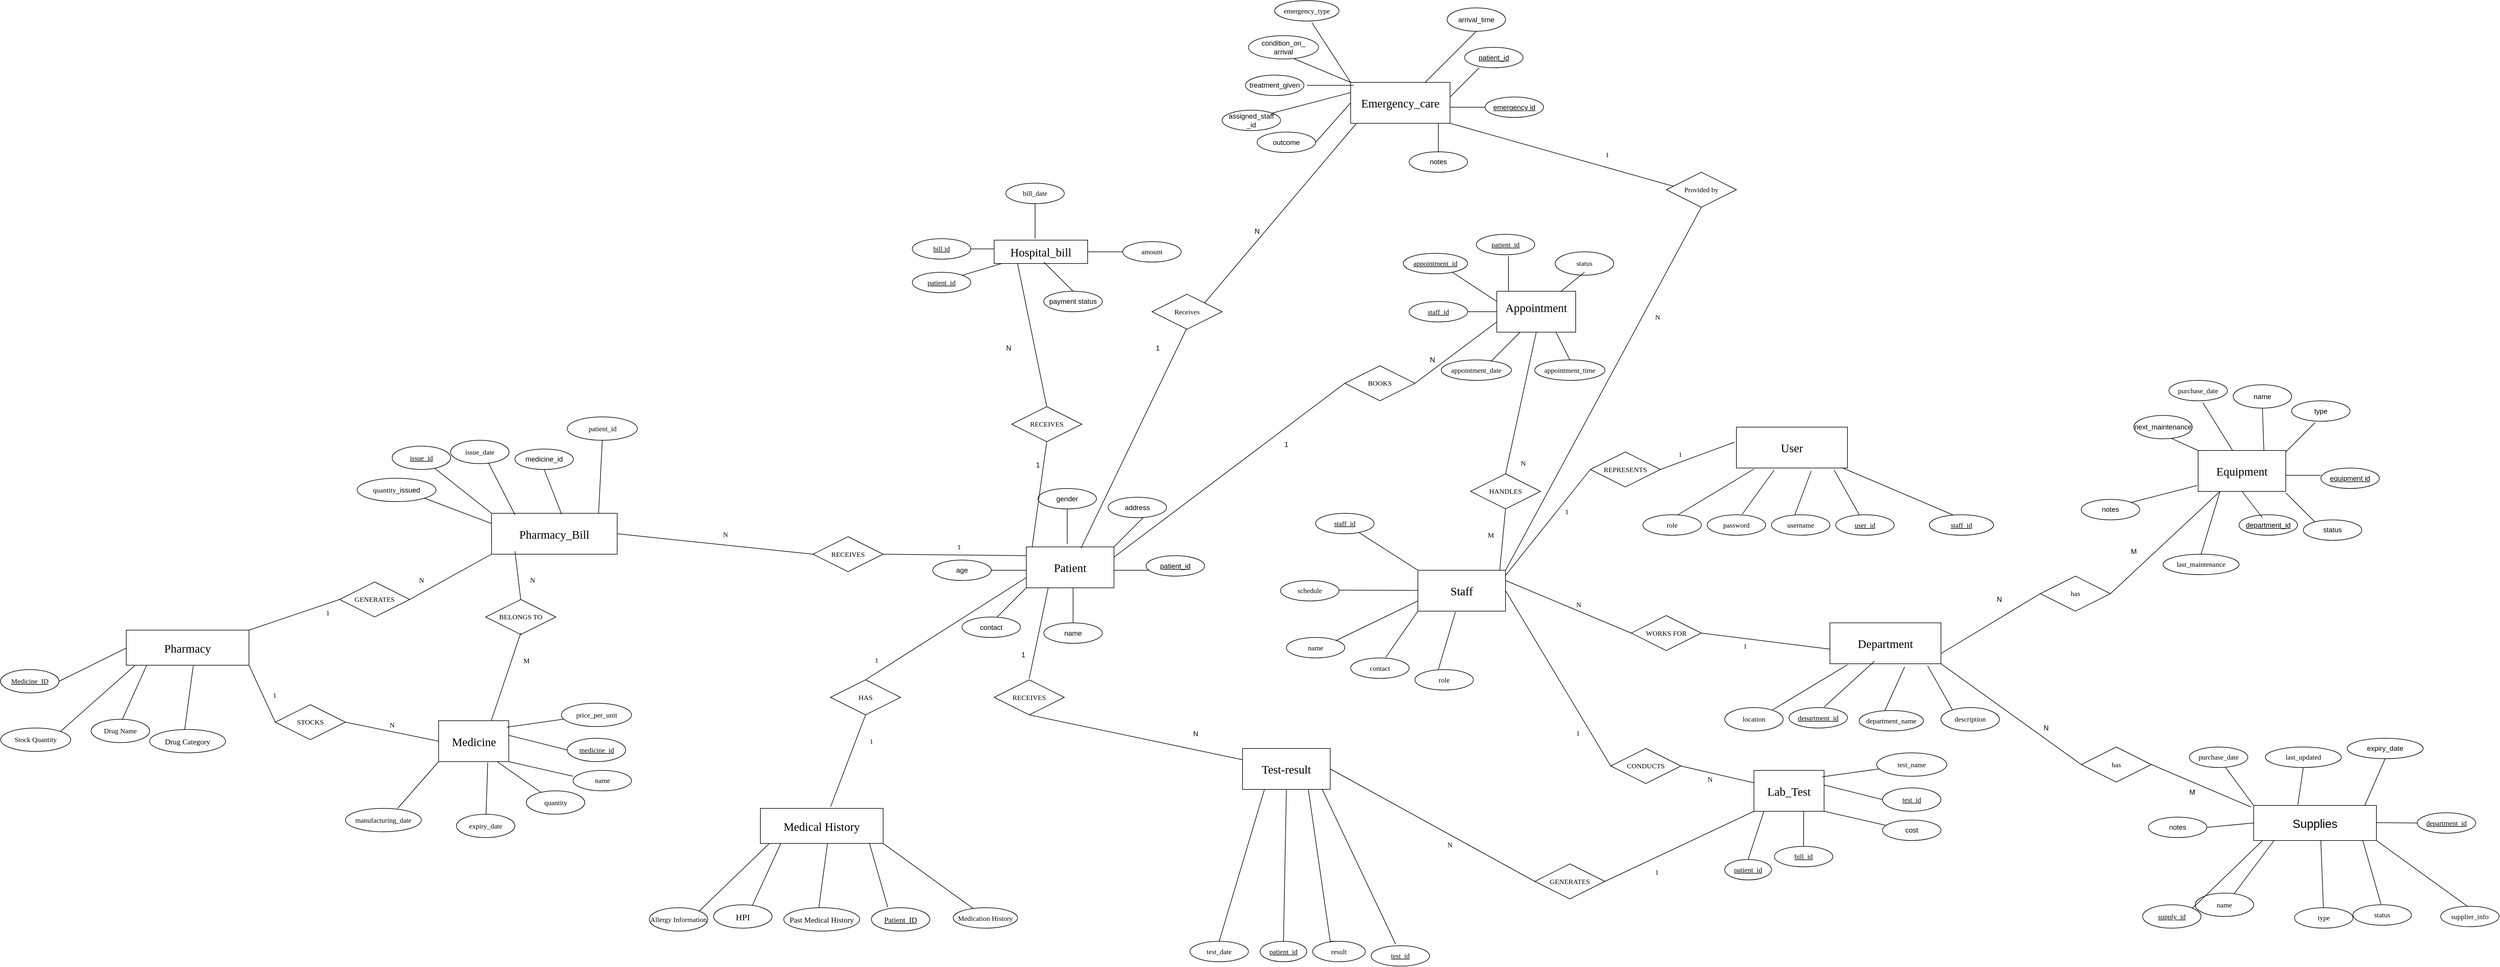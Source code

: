 <mxfile version="28.1.1">
  <diagram name="Page-1" id="T4Tg0h1EzCO2DDjTpluN">
    <mxGraphModel dx="4228" dy="1953" grid="1" gridSize="10" guides="1" tooltips="1" connect="1" arrows="1" fold="1" page="1" pageScale="1" pageWidth="850" pageHeight="1100" math="0" shadow="0">
      <root>
        <mxCell id="0" />
        <mxCell id="1" parent="0" />
        <mxCell id="zORfP8hQOZwvnDJM3XV8-1" value="&lt;div&gt;&lt;font face=&quot;Lucida Console&quot; style=&quot;font-size: 20px;&quot;&gt;Appointment&lt;/font&gt;&lt;/div&gt;&lt;div&gt;&lt;font face=&quot;Lucida Console&quot;&gt;&lt;br&gt;&lt;/font&gt;&lt;/div&gt;" style="whiteSpace=wrap;html=1;align=center;labelBackgroundColor=none;" parent="1" vertex="1">
          <mxGeometry x="480" y="197.5" width="135" height="70" as="geometry" />
        </mxCell>
        <mxCell id="zORfP8hQOZwvnDJM3XV8-2" value="&lt;u&gt;&lt;font face=&quot;Lucida Console&quot;&gt;appointment_id&lt;/font&gt;&lt;/u&gt;" style="ellipse;whiteSpace=wrap;html=1;align=center;labelBackgroundColor=none;" parent="1" vertex="1">
          <mxGeometry x="320" y="132.5" width="110" height="35" as="geometry" />
        </mxCell>
        <mxCell id="zORfP8hQOZwvnDJM3XV8-3" value="&lt;u&gt;&lt;font face=&quot;Lucida Console&quot;&gt;patient_id&lt;/font&gt;&lt;/u&gt;" style="ellipse;whiteSpace=wrap;html=1;align=center;labelBackgroundColor=none;" parent="1" vertex="1">
          <mxGeometry x="445" y="100" width="100" height="35" as="geometry" />
        </mxCell>
        <mxCell id="zORfP8hQOZwvnDJM3XV8-4" value="&lt;font face=&quot;Lucida Console&quot;&gt;&lt;u&gt;staff_id&lt;/u&gt;&lt;/font&gt;" style="ellipse;whiteSpace=wrap;html=1;align=center;labelBackgroundColor=none;" parent="1" vertex="1">
          <mxGeometry x="330" y="215" width="100" height="35" as="geometry" />
        </mxCell>
        <mxCell id="zORfP8hQOZwvnDJM3XV8-6" value="" style="line;strokeWidth=1;rotatable=0;dashed=0;labelPosition=right;align=left;verticalAlign=middle;spacingTop=0;spacingLeft=6;points=[];portConstraint=eastwest;direction=south;labelBackgroundColor=none;" parent="1" vertex="1">
          <mxGeometry x="495" y="137.5" width="10" height="60" as="geometry" />
        </mxCell>
        <mxCell id="zORfP8hQOZwvnDJM3XV8-7" value="" style="line;strokeWidth=1;rotatable=0;dashed=0;labelPosition=right;align=left;verticalAlign=middle;spacingTop=0;spacingLeft=6;points=[];portConstraint=eastwest;labelBackgroundColor=none;" parent="1" vertex="1">
          <mxGeometry x="430" y="227.5" width="50" height="10" as="geometry" />
        </mxCell>
        <mxCell id="zORfP8hQOZwvnDJM3XV8-8" value="&lt;font face=&quot;Lucida Console&quot;&gt;appointment_date&lt;/font&gt;" style="ellipse;whiteSpace=wrap;html=1;align=center;labelBackgroundColor=none;" parent="1" vertex="1">
          <mxGeometry x="385" y="315" width="120" height="35" as="geometry" />
        </mxCell>
        <mxCell id="zORfP8hQOZwvnDJM3XV8-9" value="&lt;font face=&quot;Lucida Console&quot;&gt;appointment_time&lt;/font&gt;" style="ellipse;whiteSpace=wrap;html=1;align=center;labelBackgroundColor=none;" parent="1" vertex="1">
          <mxGeometry x="545" y="315" width="120" height="35" as="geometry" />
        </mxCell>
        <mxCell id="zORfP8hQOZwvnDJM3XV8-10" value="&lt;font face=&quot;Lucida Console&quot;&gt;status&lt;/font&gt;" style="ellipse;whiteSpace=wrap;html=1;align=center;labelBackgroundColor=none;" parent="1" vertex="1">
          <mxGeometry x="580" y="130" width="100" height="40" as="geometry" />
        </mxCell>
        <mxCell id="zORfP8hQOZwvnDJM3XV8-11" value="&lt;font style=&quot;font-size: 20px;&quot; face=&quot;Lucida Console&quot;&gt;Hospital_bill&lt;/font&gt;" style="whiteSpace=wrap;html=1;align=center;" parent="1" vertex="1">
          <mxGeometry x="-380" y="110" width="160" height="40" as="geometry" />
        </mxCell>
        <mxCell id="zORfP8hQOZwvnDJM3XV8-12" value="&lt;font face=&quot;Lucida Console&quot;&gt;bill id&lt;/font&gt;" style="ellipse;whiteSpace=wrap;html=1;align=center;fontStyle=4;" parent="1" vertex="1">
          <mxGeometry x="-520" y="107.5" width="100" height="35" as="geometry" />
        </mxCell>
        <mxCell id="zORfP8hQOZwvnDJM3XV8-13" value="&lt;u&gt;&lt;font face=&quot;Lucida Console&quot;&gt;patient_id&lt;/font&gt;&lt;/u&gt;" style="ellipse;whiteSpace=wrap;html=1;align=center;" parent="1" vertex="1">
          <mxGeometry x="-520" y="165" width="100" height="35" as="geometry" />
        </mxCell>
        <mxCell id="zORfP8hQOZwvnDJM3XV8-14" value="&lt;font face=&quot;Lucida Console&quot;&gt;amount&lt;/font&gt;" style="ellipse;whiteSpace=wrap;html=1;align=center;" parent="1" vertex="1">
          <mxGeometry x="-160" y="112.5" width="100" height="35" as="geometry" />
        </mxCell>
        <mxCell id="zORfP8hQOZwvnDJM3XV8-15" value="payment status" style="ellipse;whiteSpace=wrap;html=1;align=center;" parent="1" vertex="1">
          <mxGeometry x="-295" y="197.5" width="100" height="35" as="geometry" />
        </mxCell>
        <mxCell id="zORfP8hQOZwvnDJM3XV8-16" value="&lt;font face=&quot;Lucida Console&quot;&gt;bill_date&lt;/font&gt;" style="ellipse;whiteSpace=wrap;html=1;align=center;" parent="1" vertex="1">
          <mxGeometry x="-360" y="12.5" width="100" height="35" as="geometry" />
        </mxCell>
        <mxCell id="zORfP8hQOZwvnDJM3XV8-17" value="" style="line;strokeWidth=1;rotatable=0;dashed=0;labelPosition=right;align=left;verticalAlign=middle;spacingTop=0;spacingLeft=6;points=[];portConstraint=eastwest;" parent="1" vertex="1">
          <mxGeometry x="-220" y="125" width="60" height="10" as="geometry" />
        </mxCell>
        <mxCell id="zORfP8hQOZwvnDJM3XV8-18" value="" style="line;strokeWidth=1;rotatable=0;dashed=0;labelPosition=right;align=left;verticalAlign=middle;spacingTop=0;spacingLeft=6;points=[];portConstraint=eastwest;" parent="1" vertex="1">
          <mxGeometry x="-420" y="120" width="40" height="10" as="geometry" />
        </mxCell>
        <mxCell id="zORfP8hQOZwvnDJM3XV8-19" value="" style="line;strokeWidth=1;rotatable=0;dashed=0;labelPosition=right;align=left;verticalAlign=middle;spacingTop=0;spacingLeft=6;points=[];portConstraint=eastwest;direction=south;" parent="1" vertex="1">
          <mxGeometry x="-315" y="47.5" width="10" height="60" as="geometry" />
        </mxCell>
        <mxCell id="zORfP8hQOZwvnDJM3XV8-21" value="" style="endArrow=none;html=1;rounded=0;" parent="1" edge="1">
          <mxGeometry width="50" height="50" relative="1" as="geometry">
            <mxPoint x="-245" y="197.5" as="sourcePoint" />
            <mxPoint x="-295" y="147.5" as="targetPoint" />
          </mxGeometry>
        </mxCell>
        <mxCell id="zORfP8hQOZwvnDJM3XV8-22" value="" style="endArrow=none;html=1;rounded=0;" parent="1" edge="1">
          <mxGeometry width="50" height="50" relative="1" as="geometry">
            <mxPoint x="470" y="317.5" as="sourcePoint" />
            <mxPoint x="520" y="267.5" as="targetPoint" />
          </mxGeometry>
        </mxCell>
        <mxCell id="zORfP8hQOZwvnDJM3XV8-24" value="" style="endArrow=none;html=1;rounded=0;" parent="1" edge="1">
          <mxGeometry width="50" height="50" relative="1" as="geometry">
            <mxPoint x="590" y="197.5" as="sourcePoint" />
            <mxPoint x="630" y="165" as="targetPoint" />
          </mxGeometry>
        </mxCell>
        <mxCell id="zORfP8hQOZwvnDJM3XV8-25" value="&lt;font face=&quot;Lucida Console&quot; style=&quot;font-size: 20px;&quot;&gt;Medicine&lt;/font&gt;" style="whiteSpace=wrap;html=1;align=center;" parent="1" vertex="1">
          <mxGeometry x="-1330.5" y="932.5" width="120" height="70" as="geometry" />
        </mxCell>
        <mxCell id="zORfP8hQOZwvnDJM3XV8-26" value="&lt;font face=&quot;Lucida Console&quot;&gt;medicine_id&lt;/font&gt;" style="ellipse;whiteSpace=wrap;html=1;align=center;fontStyle=4;" parent="1" vertex="1">
          <mxGeometry x="-1110.5" y="962.5" width="100" height="40" as="geometry" />
        </mxCell>
        <mxCell id="zORfP8hQOZwvnDJM3XV8-27" value="" style="endArrow=none;html=1;rounded=0;exitX=1;exitY=1;exitDx=0;exitDy=0;entryX=0;entryY=0.286;entryDx=0;entryDy=0;entryPerimeter=0;" parent="1" source="zORfP8hQOZwvnDJM3XV8-25" target="zORfP8hQOZwvnDJM3XV8-28" edge="1">
          <mxGeometry relative="1" as="geometry">
            <mxPoint x="-1180.5" y="1062.5" as="sourcePoint" />
            <mxPoint x="-1110.5" y="902.5" as="targetPoint" />
          </mxGeometry>
        </mxCell>
        <mxCell id="zORfP8hQOZwvnDJM3XV8-28" value="&lt;div&gt;&lt;font face=&quot;Lucida Console&quot;&gt;name&lt;/font&gt;&lt;/div&gt;" style="ellipse;whiteSpace=wrap;html=1;align=center;" parent="1" vertex="1">
          <mxGeometry x="-1100.5" y="1017.5" width="100" height="35" as="geometry" />
        </mxCell>
        <mxCell id="zORfP8hQOZwvnDJM3XV8-29" value="" style="endArrow=none;html=1;rounded=0;exitX=0.833;exitY=1;exitDx=0;exitDy=0;exitPerimeter=0;" parent="1" source="zORfP8hQOZwvnDJM3XV8-25" target="zORfP8hQOZwvnDJM3XV8-30" edge="1">
          <mxGeometry relative="1" as="geometry">
            <mxPoint x="-1214.5" y="866.5" as="sourcePoint" />
            <mxPoint x="-1130.5" y="952.5" as="targetPoint" />
          </mxGeometry>
        </mxCell>
        <mxCell id="zORfP8hQOZwvnDJM3XV8-30" value="&lt;font face=&quot;Lucida Console&quot;&gt;quantity&lt;/font&gt;" style="ellipse;whiteSpace=wrap;html=1;align=center;" parent="1" vertex="1">
          <mxGeometry x="-1180.5" y="1052.5" width="100" height="40" as="geometry" />
        </mxCell>
        <mxCell id="zORfP8hQOZwvnDJM3XV8-31" value="" style="endArrow=none;html=1;rounded=0;entryX=0;entryY=0.5;entryDx=0;entryDy=0;exitX=1;exitY=0.357;exitDx=0;exitDy=0;exitPerimeter=0;" parent="1" source="zORfP8hQOZwvnDJM3XV8-25" target="zORfP8hQOZwvnDJM3XV8-26" edge="1">
          <mxGeometry relative="1" as="geometry">
            <mxPoint x="-1220.5" y="957.5" as="sourcePoint" />
            <mxPoint x="-1010.5" y="1062.5" as="targetPoint" />
          </mxGeometry>
        </mxCell>
        <mxCell id="zORfP8hQOZwvnDJM3XV8-32" value="" style="endArrow=none;html=1;rounded=0;exitX=0.975;exitY=0.157;exitDx=0;exitDy=0;exitPerimeter=0;" parent="1" source="zORfP8hQOZwvnDJM3XV8-25" edge="1">
          <mxGeometry relative="1" as="geometry">
            <mxPoint x="-1230.5" y="1062.5" as="sourcePoint" />
            <mxPoint x="-1116.356" y="929.804" as="targetPoint" />
          </mxGeometry>
        </mxCell>
        <mxCell id="zORfP8hQOZwvnDJM3XV8-33" value="&lt;font face=&quot;Lucida Console&quot;&gt;price_per_unit&lt;/font&gt;" style="ellipse;whiteSpace=wrap;html=1;align=center;" parent="1" vertex="1">
          <mxGeometry x="-1120.5" y="902.5" width="120" height="40" as="geometry" />
        </mxCell>
        <mxCell id="zORfP8hQOZwvnDJM3XV8-34" value="" style="endArrow=none;html=1;rounded=0;exitX=0.7;exitY=1.029;exitDx=0;exitDy=0;exitPerimeter=0;" parent="1" source="zORfP8hQOZwvnDJM3XV8-25" target="zORfP8hQOZwvnDJM3XV8-35" edge="1">
          <mxGeometry relative="1" as="geometry">
            <mxPoint x="-1270.5" y="1062.5" as="sourcePoint" />
            <mxPoint x="-1180.5" y="1112.5" as="targetPoint" />
          </mxGeometry>
        </mxCell>
        <mxCell id="zORfP8hQOZwvnDJM3XV8-35" value="&lt;font face=&quot;Lucida Console&quot;&gt;expiry_date&lt;/font&gt;" style="ellipse;whiteSpace=wrap;html=1;align=center;" parent="1" vertex="1">
          <mxGeometry x="-1300" y="1092.5" width="100" height="40" as="geometry" />
        </mxCell>
        <mxCell id="zORfP8hQOZwvnDJM3XV8-36" value="&lt;font style=&quot;font-size: 20px;&quot; face=&quot;Lucida Console&quot;&gt;Pharmacy_Bill&lt;/font&gt;" style="whiteSpace=wrap;html=1;align=center;" parent="1" vertex="1">
          <mxGeometry x="-1240" y="577.5" width="215" height="70" as="geometry" />
        </mxCell>
        <mxCell id="zORfP8hQOZwvnDJM3XV8-37" value="&lt;font face=&quot;Lucida Console&quot;&gt;issue_id&lt;/font&gt;" style="ellipse;whiteSpace=wrap;html=1;align=center;fontStyle=4;" parent="1" vertex="1">
          <mxGeometry x="-1410" y="462.5" width="100" height="40" as="geometry" />
        </mxCell>
        <mxCell id="zORfP8hQOZwvnDJM3XV8-38" value="" style="endArrow=none;html=1;rounded=0;entryX=0;entryY=0;entryDx=0;entryDy=0;" parent="1" source="zORfP8hQOZwvnDJM3XV8-37" target="zORfP8hQOZwvnDJM3XV8-36" edge="1">
          <mxGeometry relative="1" as="geometry">
            <mxPoint x="-1320.5" y="594.01" as="sourcePoint" />
            <mxPoint x="-1227.5" y="620" as="targetPoint" />
          </mxGeometry>
        </mxCell>
        <mxCell id="zORfP8hQOZwvnDJM3XV8-39" value="medicine_id" style="ellipse;whiteSpace=wrap;html=1;align=center;" parent="1" vertex="1">
          <mxGeometry x="-1200" y="467.5" width="100" height="35" as="geometry" />
        </mxCell>
        <mxCell id="zORfP8hQOZwvnDJM3XV8-40" value="" style="endArrow=none;html=1;rounded=0;exitX=1;exitY=1;exitDx=0;exitDy=0;entryX=0;entryY=0.25;entryDx=0;entryDy=0;" parent="1" source="zORfP8hQOZwvnDJM3XV8-41" target="zORfP8hQOZwvnDJM3XV8-36" edge="1">
          <mxGeometry relative="1" as="geometry">
            <mxPoint x="-1346.095" y="632.275" as="sourcePoint" />
            <mxPoint x="-1279.997" y="580.0" as="targetPoint" />
          </mxGeometry>
        </mxCell>
        <mxCell id="zORfP8hQOZwvnDJM3XV8-41" value="&lt;font face=&quot;Lucida Console&quot;&gt;quantity&lt;/font&gt;_issued" style="ellipse;whiteSpace=wrap;html=1;align=center;" parent="1" vertex="1">
          <mxGeometry x="-1470" y="517.5" width="135" height="40" as="geometry" />
        </mxCell>
        <mxCell id="zORfP8hQOZwvnDJM3XV8-42" value="" style="endArrow=none;html=1;rounded=0;exitX=0.5;exitY=1;exitDx=0;exitDy=0;entryX=0.558;entryY=0.022;entryDx=0;entryDy=0;entryPerimeter=0;" parent="1" source="zORfP8hQOZwvnDJM3XV8-39" target="zORfP8hQOZwvnDJM3XV8-36" edge="1">
          <mxGeometry relative="1" as="geometry">
            <mxPoint x="-1170.5" y="522.5" as="sourcePoint" />
            <mxPoint x="-1120" y="572.5" as="targetPoint" />
          </mxGeometry>
        </mxCell>
        <mxCell id="zORfP8hQOZwvnDJM3XV8-43" value="" style="endArrow=none;html=1;rounded=0;exitX=0.5;exitY=1;exitDx=0;exitDy=0;entryX=0.852;entryY=0.007;entryDx=0;entryDy=0;entryPerimeter=0;" parent="1" source="zORfP8hQOZwvnDJM3XV8-44" target="zORfP8hQOZwvnDJM3XV8-36" edge="1">
          <mxGeometry relative="1" as="geometry">
            <mxPoint x="-1296.525" y="580.002" as="sourcePoint" />
            <mxPoint x="-1225.448" y="593.42" as="targetPoint" />
            <Array as="points" />
          </mxGeometry>
        </mxCell>
        <mxCell id="zORfP8hQOZwvnDJM3XV8-44" value="&lt;font face=&quot;Lucida Console&quot;&gt;patient_id&lt;/font&gt;" style="ellipse;whiteSpace=wrap;html=1;align=center;" parent="1" vertex="1">
          <mxGeometry x="-1110.5" y="412.5" width="120" height="40" as="geometry" />
        </mxCell>
        <mxCell id="zORfP8hQOZwvnDJM3XV8-45" value="" style="endArrow=none;html=1;rounded=0;exitX=0.7;exitY=1.029;exitDx=0;exitDy=0;exitPerimeter=0;" parent="1" edge="1">
          <mxGeometry relative="1" as="geometry">
            <mxPoint x="-1250" y="482.03" as="sourcePoint" />
            <mxPoint x="-1199.902" y="579.997" as="targetPoint" />
          </mxGeometry>
        </mxCell>
        <mxCell id="zORfP8hQOZwvnDJM3XV8-46" value="&lt;font face=&quot;Lucida Console&quot;&gt;issue_date&lt;/font&gt;" style="ellipse;whiteSpace=wrap;html=1;align=center;" parent="1" vertex="1">
          <mxGeometry x="-1310" y="452.5" width="100" height="40" as="geometry" />
        </mxCell>
        <mxCell id="zORfP8hQOZwvnDJM3XV8-47" value="&lt;font style=&quot;font-size: 20px;&quot; face=&quot;Lucida Console&quot;&gt;Lab_Test&lt;/font&gt;" style="whiteSpace=wrap;html=1;align=center;" parent="1" vertex="1">
          <mxGeometry x="920" y="1017.5" width="120" height="70" as="geometry" />
        </mxCell>
        <mxCell id="zORfP8hQOZwvnDJM3XV8-48" value="&lt;font face=&quot;Lucida Console&quot;&gt;test_id&lt;/font&gt;" style="ellipse;whiteSpace=wrap;html=1;align=center;fontStyle=4;" parent="1" vertex="1">
          <mxGeometry x="1140" y="1047.5" width="100" height="40" as="geometry" />
        </mxCell>
        <mxCell id="zORfP8hQOZwvnDJM3XV8-49" value="" style="endArrow=none;html=1;rounded=0;exitX=1;exitY=1;exitDx=0;exitDy=0;entryX=0;entryY=0.286;entryDx=0;entryDy=0;entryPerimeter=0;" parent="1" source="zORfP8hQOZwvnDJM3XV8-47" edge="1">
          <mxGeometry relative="1" as="geometry">
            <mxPoint x="1070" y="1147.5" as="sourcePoint" />
            <mxPoint x="1150.0" y="1112.51" as="targetPoint" />
          </mxGeometry>
        </mxCell>
        <mxCell id="zORfP8hQOZwvnDJM3XV8-50" value="cost" style="ellipse;whiteSpace=wrap;html=1;align=center;" parent="1" vertex="1">
          <mxGeometry x="1140" y="1102.5" width="100" height="35" as="geometry" />
        </mxCell>
        <mxCell id="zORfP8hQOZwvnDJM3XV8-51" value="" style="endArrow=none;html=1;rounded=0;entryX=0;entryY=0.5;entryDx=0;entryDy=0;exitX=1;exitY=0.357;exitDx=0;exitDy=0;exitPerimeter=0;" parent="1" source="zORfP8hQOZwvnDJM3XV8-47" target="zORfP8hQOZwvnDJM3XV8-48" edge="1">
          <mxGeometry relative="1" as="geometry">
            <mxPoint x="1030" y="1042.5" as="sourcePoint" />
            <mxPoint x="1240" y="1147.5" as="targetPoint" />
          </mxGeometry>
        </mxCell>
        <mxCell id="zORfP8hQOZwvnDJM3XV8-52" value="" style="endArrow=none;html=1;rounded=0;exitX=0.975;exitY=0.157;exitDx=0;exitDy=0;exitPerimeter=0;" parent="1" source="zORfP8hQOZwvnDJM3XV8-47" target="zORfP8hQOZwvnDJM3XV8-53" edge="1">
          <mxGeometry relative="1" as="geometry">
            <mxPoint x="1020" y="1147.5" as="sourcePoint" />
            <mxPoint x="1150" y="1007.5" as="targetPoint" />
          </mxGeometry>
        </mxCell>
        <mxCell id="zORfP8hQOZwvnDJM3XV8-53" value="&lt;font face=&quot;Lucida Console&quot;&gt;test_name&lt;/font&gt;" style="ellipse;whiteSpace=wrap;html=1;align=center;" parent="1" vertex="1">
          <mxGeometry x="1130" y="987.5" width="120" height="40" as="geometry" />
        </mxCell>
        <mxCell id="zORfP8hQOZwvnDJM3XV8-54" value="&lt;font style=&quot;font-size: 20px;&quot; face=&quot;Lucida Console&quot;&gt;Test-result&lt;/font&gt;" style="whiteSpace=wrap;html=1;align=center;" parent="1" vertex="1">
          <mxGeometry x="45" y="980" width="150" height="70" as="geometry" />
        </mxCell>
        <mxCell id="zORfP8hQOZwvnDJM3XV8-55" style="edgeStyle=orthogonalEdgeStyle;rounded=0;orthogonalLoop=1;jettySize=auto;html=1;exitX=0.5;exitY=1;exitDx=0;exitDy=0;" parent="1" source="zORfP8hQOZwvnDJM3XV8-54" target="zORfP8hQOZwvnDJM3XV8-54" edge="1">
          <mxGeometry relative="1" as="geometry" />
        </mxCell>
        <mxCell id="zORfP8hQOZwvnDJM3XV8-56" value="&lt;font style=&quot;font-size: 12px;&quot; face=&quot;Lucida Console&quot;&gt;patient_id&lt;/font&gt;" style="ellipse;whiteSpace=wrap;html=1;align=center;fontStyle=4;" parent="1" vertex="1">
          <mxGeometry x="75" y="1310" width="80" height="35" as="geometry" />
        </mxCell>
        <mxCell id="zORfP8hQOZwvnDJM3XV8-57" value="" style="endArrow=none;html=1;rounded=0;entryX=0.5;entryY=1;entryDx=0;entryDy=0;" parent="1" target="zORfP8hQOZwvnDJM3XV8-54" edge="1">
          <mxGeometry relative="1" as="geometry">
            <mxPoint x="115" y="1310" as="sourcePoint" />
            <mxPoint x="125" y="1070" as="targetPoint" />
          </mxGeometry>
        </mxCell>
        <mxCell id="zORfP8hQOZwvnDJM3XV8-58" value="" style="endArrow=none;html=1;rounded=0;entryX=0.75;entryY=1;entryDx=0;entryDy=0;" parent="1" target="zORfP8hQOZwvnDJM3XV8-54" edge="1">
          <mxGeometry relative="1" as="geometry">
            <mxPoint x="205" y="1310" as="sourcePoint" />
            <mxPoint x="215" y="1150" as="targetPoint" />
            <Array as="points">
              <mxPoint x="195" y="1310" />
            </Array>
          </mxGeometry>
        </mxCell>
        <mxCell id="zORfP8hQOZwvnDJM3XV8-59" value="&lt;font face=&quot;Lucida Console&quot;&gt;result&lt;/font&gt;" style="ellipse;whiteSpace=wrap;html=1;align=center;" parent="1" vertex="1">
          <mxGeometry x="165" y="1310" width="90" height="35" as="geometry" />
        </mxCell>
        <mxCell id="zORfP8hQOZwvnDJM3XV8-60" value="&lt;font face=&quot;Lucida Console&quot;&gt;test_id&lt;/font&gt;" style="ellipse;whiteSpace=wrap;html=1;align=center;fontStyle=4;" parent="1" vertex="1">
          <mxGeometry x="265" y="1317.5" width="100" height="35" as="geometry" />
        </mxCell>
        <mxCell id="zORfP8hQOZwvnDJM3XV8-61" value="" style="endArrow=none;html=1;rounded=0;entryX=0.906;entryY=0.986;entryDx=0;entryDy=0;entryPerimeter=0;exitX=0.42;exitY=-0.075;exitDx=0;exitDy=0;exitPerimeter=0;" parent="1" source="zORfP8hQOZwvnDJM3XV8-60" target="zORfP8hQOZwvnDJM3XV8-54" edge="1">
          <mxGeometry relative="1" as="geometry">
            <mxPoint x="175" y="1290" as="sourcePoint" />
            <mxPoint x="335" y="1290" as="targetPoint" />
          </mxGeometry>
        </mxCell>
        <mxCell id="zORfP8hQOZwvnDJM3XV8-62" value="" style="endArrow=none;html=1;rounded=0;entryX=0.25;entryY=1;entryDx=0;entryDy=0;" parent="1" target="zORfP8hQOZwvnDJM3XV8-54" edge="1">
          <mxGeometry relative="1" as="geometry">
            <mxPoint x="5" y="1310" as="sourcePoint" />
            <mxPoint x="215" y="1320" as="targetPoint" />
            <Array as="points" />
          </mxGeometry>
        </mxCell>
        <mxCell id="zORfP8hQOZwvnDJM3XV8-63" value="" style="resizable=0;html=1;whiteSpace=wrap;align=right;verticalAlign=bottom;" parent="zORfP8hQOZwvnDJM3XV8-62" connectable="0" vertex="1">
          <mxGeometry x="1" relative="1" as="geometry" />
        </mxCell>
        <mxCell id="zORfP8hQOZwvnDJM3XV8-64" style="edgeStyle=orthogonalEdgeStyle;rounded=0;orthogonalLoop=1;jettySize=auto;html=1;" parent="1" edge="1">
          <mxGeometry relative="1" as="geometry">
            <mxPoint x="15" y="1310" as="targetPoint" />
            <mxPoint x="5" y="1317.5" as="sourcePoint" />
          </mxGeometry>
        </mxCell>
        <mxCell id="zORfP8hQOZwvnDJM3XV8-65" value="&lt;font face=&quot;Lucida Console&quot;&gt;test_date&lt;/font&gt;" style="ellipse;whiteSpace=wrap;html=1;align=center;" parent="1" vertex="1">
          <mxGeometry x="-45" y="1310" width="100" height="35" as="geometry" />
        </mxCell>
        <mxCell id="zORfP8hQOZwvnDJM3XV8-66" value="&lt;font face=&quot;Lucida Console&quot;&gt;&lt;span style=&quot;font-size: 20px;&quot;&gt;Staff&lt;/span&gt;&lt;/font&gt;" style="whiteSpace=wrap;html=1;align=center;" parent="1" vertex="1">
          <mxGeometry x="345" y="675" width="150" height="70" as="geometry" />
        </mxCell>
        <mxCell id="zORfP8hQOZwvnDJM3XV8-67" style="edgeStyle=orthogonalEdgeStyle;rounded=0;orthogonalLoop=1;jettySize=auto;html=1;exitX=0.5;exitY=1;exitDx=0;exitDy=0;" parent="1" source="zORfP8hQOZwvnDJM3XV8-66" target="zORfP8hQOZwvnDJM3XV8-66" edge="1">
          <mxGeometry relative="1" as="geometry" />
        </mxCell>
        <mxCell id="zORfP8hQOZwvnDJM3XV8-68" value="&lt;font face=&quot;Lucida Console&quot;&gt;staff_id&lt;/font&gt;" style="ellipse;whiteSpace=wrap;html=1;align=center;fontStyle=4;" parent="1" vertex="1">
          <mxGeometry x="170" y="577.5" width="100" height="35" as="geometry" />
        </mxCell>
        <mxCell id="zORfP8hQOZwvnDJM3XV8-69" value="&lt;font face=&quot;Lucida Console&quot;&gt;role&lt;/font&gt;" style="ellipse;whiteSpace=wrap;html=1;align=center;" parent="1" vertex="1">
          <mxGeometry x="340" y="845" width="100" height="35" as="geometry" />
        </mxCell>
        <mxCell id="zORfP8hQOZwvnDJM3XV8-70" value="&lt;font face=&quot;Lucida Console&quot;&gt;name&lt;/font&gt;" style="ellipse;whiteSpace=wrap;html=1;align=center;" parent="1" vertex="1">
          <mxGeometry x="120" y="790" width="100" height="35" as="geometry" />
        </mxCell>
        <mxCell id="zORfP8hQOZwvnDJM3XV8-71" value="&lt;font face=&quot;Lucida Console&quot;&gt;contact&lt;/font&gt;" style="ellipse;whiteSpace=wrap;html=1;align=center;" parent="1" vertex="1">
          <mxGeometry x="230" y="825" width="100" height="35" as="geometry" />
        </mxCell>
        <mxCell id="zORfP8hQOZwvnDJM3XV8-72" value="" style="endArrow=none;html=1;rounded=0;exitX=0.6;exitY=-0.029;exitDx=0;exitDy=0;exitPerimeter=0;entryX=0;entryY=1;entryDx=0;entryDy=0;" parent="1" source="zORfP8hQOZwvnDJM3XV8-71" target="zORfP8hQOZwvnDJM3XV8-66" edge="1">
          <mxGeometry relative="1" as="geometry">
            <mxPoint x="160" y="985" as="sourcePoint" />
            <mxPoint x="350" y="750" as="targetPoint" />
          </mxGeometry>
        </mxCell>
        <mxCell id="zORfP8hQOZwvnDJM3XV8-73" value="" style="endArrow=none;html=1;rounded=0;entryX=0.429;entryY=1.016;entryDx=0;entryDy=0;entryPerimeter=0;exitX=0.4;exitY=0;exitDx=0;exitDy=0;exitPerimeter=0;" parent="1" source="zORfP8hQOZwvnDJM3XV8-69" target="zORfP8hQOZwvnDJM3XV8-66" edge="1">
          <mxGeometry relative="1" as="geometry">
            <mxPoint x="450" y="825" as="sourcePoint" />
            <mxPoint x="320" y="985" as="targetPoint" />
          </mxGeometry>
        </mxCell>
        <mxCell id="zORfP8hQOZwvnDJM3XV8-74" value="" style="endArrow=none;html=1;rounded=0;entryX=0;entryY=0;entryDx=0;entryDy=0;" parent="1" source="zORfP8hQOZwvnDJM3XV8-68" target="zORfP8hQOZwvnDJM3XV8-66" edge="1">
          <mxGeometry relative="1" as="geometry">
            <mxPoint x="160" y="985" as="sourcePoint" />
            <mxPoint x="340" y="680" as="targetPoint" />
          </mxGeometry>
        </mxCell>
        <mxCell id="zORfP8hQOZwvnDJM3XV8-75" value="&lt;font face=&quot;Lucida Console&quot;&gt;&lt;span style=&quot;font-size: 20px;&quot;&gt;User&lt;/span&gt;&lt;/font&gt;" style="whiteSpace=wrap;html=1;align=center;" parent="1" vertex="1">
          <mxGeometry x="890" y="430" width="190" height="70" as="geometry" />
        </mxCell>
        <mxCell id="zORfP8hQOZwvnDJM3XV8-76" style="edgeStyle=orthogonalEdgeStyle;rounded=0;orthogonalLoop=1;jettySize=auto;html=1;exitX=0.5;exitY=1;exitDx=0;exitDy=0;" parent="1" source="zORfP8hQOZwvnDJM3XV8-75" target="zORfP8hQOZwvnDJM3XV8-75" edge="1">
          <mxGeometry relative="1" as="geometry" />
        </mxCell>
        <mxCell id="zORfP8hQOZwvnDJM3XV8-77" value="&lt;font face=&quot;Lucida Console&quot;&gt;user_id&lt;/font&gt;" style="ellipse;whiteSpace=wrap;html=1;align=center;fontStyle=4;" parent="1" vertex="1">
          <mxGeometry x="1060" y="580" width="100" height="35" as="geometry" />
        </mxCell>
        <mxCell id="zORfP8hQOZwvnDJM3XV8-78" value="&lt;font face=&quot;Lucida Console&quot;&gt;username&lt;/font&gt;" style="ellipse;whiteSpace=wrap;html=1;align=center;" parent="1" vertex="1">
          <mxGeometry x="950" y="580" width="100" height="35" as="geometry" />
        </mxCell>
        <mxCell id="zORfP8hQOZwvnDJM3XV8-79" value="&lt;font face=&quot;Lucida Console&quot;&gt;role&lt;/font&gt;" style="ellipse;whiteSpace=wrap;html=1;align=center;" parent="1" vertex="1">
          <mxGeometry x="730" y="580" width="100" height="35" as="geometry" />
        </mxCell>
        <mxCell id="zORfP8hQOZwvnDJM3XV8-80" value="&lt;font face=&quot;Lucida Console&quot;&gt;password&lt;/font&gt;" style="ellipse;whiteSpace=wrap;html=1;align=center;" parent="1" vertex="1">
          <mxGeometry x="840" y="580" width="100" height="35" as="geometry" />
        </mxCell>
        <mxCell id="zORfP8hQOZwvnDJM3XV8-81" value="" style="endArrow=none;html=1;rounded=0;exitX=0.6;exitY=-0.029;exitDx=0;exitDy=0;exitPerimeter=0;entryX=0.34;entryY=1.05;entryDx=0;entryDy=0;entryPerimeter=0;" parent="1" source="zORfP8hQOZwvnDJM3XV8-80" target="zORfP8hQOZwvnDJM3XV8-75" edge="1">
          <mxGeometry relative="1" as="geometry">
            <mxPoint x="690" y="730" as="sourcePoint" />
            <mxPoint x="920" y="490" as="targetPoint" />
          </mxGeometry>
        </mxCell>
        <mxCell id="zORfP8hQOZwvnDJM3XV8-82" value="" style="endArrow=none;html=1;rounded=0;entryX=0.673;entryY=1.075;entryDx=0;entryDy=0;entryPerimeter=0;exitX=0.4;exitY=0;exitDx=0;exitDy=0;exitPerimeter=0;" parent="1" source="zORfP8hQOZwvnDJM3XV8-78" target="zORfP8hQOZwvnDJM3XV8-75" edge="1">
          <mxGeometry relative="1" as="geometry">
            <mxPoint x="980" y="570" as="sourcePoint" />
            <mxPoint x="850" y="730" as="targetPoint" />
          </mxGeometry>
        </mxCell>
        <mxCell id="zORfP8hQOZwvnDJM3XV8-83" value="" style="endArrow=none;html=1;rounded=0;entryX=0.88;entryY=1.05;entryDx=0;entryDy=0;entryPerimeter=0;" parent="1" source="zORfP8hQOZwvnDJM3XV8-77" target="zORfP8hQOZwvnDJM3XV8-75" edge="1">
          <mxGeometry relative="1" as="geometry">
            <mxPoint x="690" y="730" as="sourcePoint" />
            <mxPoint x="1070" y="540" as="targetPoint" />
          </mxGeometry>
        </mxCell>
        <mxCell id="zORfP8hQOZwvnDJM3XV8-84" value="" style="endArrow=none;html=1;rounded=0;exitX=0.6;exitY=0;exitDx=0;exitDy=0;exitPerimeter=0;entryX=0.158;entryY=1.025;entryDx=0;entryDy=0;entryPerimeter=0;" parent="1" source="zORfP8hQOZwvnDJM3XV8-79" target="zORfP8hQOZwvnDJM3XV8-75" edge="1">
          <mxGeometry relative="1" as="geometry">
            <mxPoint x="880" y="480" as="sourcePoint" />
            <mxPoint x="900" y="472" as="targetPoint" />
          </mxGeometry>
        </mxCell>
        <mxCell id="zORfP8hQOZwvnDJM3XV8-85" value="&lt;font face=&quot;Lucida Console&quot;&gt;staff_id&lt;/font&gt;" style="ellipse;whiteSpace=wrap;html=1;align=center;fontStyle=4;" parent="1" vertex="1">
          <mxGeometry x="1220" y="580" width="110" height="35" as="geometry" />
        </mxCell>
        <mxCell id="zORfP8hQOZwvnDJM3XV8-86" value="" style="endArrow=none;html=1;rounded=0;entryX=0.958;entryY=1;entryDx=0;entryDy=0;entryPerimeter=0;" parent="1" target="zORfP8hQOZwvnDJM3XV8-75" edge="1">
          <mxGeometry relative="1" as="geometry">
            <mxPoint x="1260" y="580" as="sourcePoint" />
            <mxPoint x="1100" y="510" as="targetPoint" />
          </mxGeometry>
        </mxCell>
        <mxCell id="zORfP8hQOZwvnDJM3XV8-87" value="" style="line;strokeWidth=1;rotatable=0;dashed=0;labelPosition=right;align=left;verticalAlign=middle;spacingTop=0;spacingLeft=6;points=[];portConstraint=eastwest;direction=south;" parent="1" vertex="1">
          <mxGeometry x="1002.5" y="1087.5" width="5" height="60" as="geometry" />
        </mxCell>
        <mxCell id="zORfP8hQOZwvnDJM3XV8-88" value="&lt;u&gt;&lt;font face=&quot;Lucida Console&quot;&gt;bill_id&lt;/font&gt;&lt;/u&gt;" style="ellipse;whiteSpace=wrap;html=1;align=center;" parent="1" vertex="1">
          <mxGeometry x="955" y="1147.5" width="100" height="35" as="geometry" />
        </mxCell>
        <mxCell id="zORfP8hQOZwvnDJM3XV8-89" value="" style="endArrow=none;html=1;rounded=0;" parent="1" edge="1">
          <mxGeometry relative="1" as="geometry">
            <mxPoint x="210" y="709" as="sourcePoint" />
            <mxPoint x="345" y="709.41" as="targetPoint" />
          </mxGeometry>
        </mxCell>
        <mxCell id="zORfP8hQOZwvnDJM3XV8-90" value="&lt;font face=&quot;Lucida Console&quot;&gt;schedule&lt;/font&gt;" style="ellipse;whiteSpace=wrap;html=1;align=center;" parent="1" vertex="1">
          <mxGeometry x="110" y="692.5" width="100" height="35" as="geometry" />
        </mxCell>
        <mxCell id="zORfP8hQOZwvnDJM3XV8-91" value="" style="endArrow=none;html=1;rounded=0;entryX=0.25;entryY=1;entryDx=0;entryDy=0;exitX=0.5;exitY=0;exitDx=0;exitDy=0;" parent="1" source="zORfP8hQOZwvnDJM3XV8-154" target="zORfP8hQOZwvnDJM3XV8-11" edge="1">
          <mxGeometry relative="1" as="geometry">
            <mxPoint x="-290" y="390" as="sourcePoint" />
            <mxPoint x="-350" y="215" as="targetPoint" />
          </mxGeometry>
        </mxCell>
        <mxCell id="zORfP8hQOZwvnDJM3XV8-92" value="N" style="text;html=1;align=center;verticalAlign=middle;whiteSpace=wrap;rounded=0;" parent="1" vertex="1">
          <mxGeometry x="-385" y="280" width="60" height="30" as="geometry" />
        </mxCell>
        <mxCell id="zORfP8hQOZwvnDJM3XV8-93" value="&lt;font face=&quot;Lucida Console&quot;&gt;BOOKS&lt;/font&gt;" style="shape=rhombus;perimeter=rhombusPerimeter;whiteSpace=wrap;html=1;align=center;" parent="1" vertex="1">
          <mxGeometry x="220" y="325" width="120" height="60" as="geometry" />
        </mxCell>
        <mxCell id="zORfP8hQOZwvnDJM3XV8-94" value="1" style="text;html=1;align=center;verticalAlign=middle;whiteSpace=wrap;rounded=0;container=1;" parent="1" vertex="1">
          <mxGeometry x="90" y="445" width="60" height="30" as="geometry" />
        </mxCell>
        <mxCell id="zORfP8hQOZwvnDJM3XV8-95" value="" style="endArrow=none;html=1;rounded=0;entryX=0;entryY=0.5;entryDx=0;entryDy=0;exitX=1;exitY=0.25;exitDx=0;exitDy=0;" parent="1" source="zORfP8hQOZwvnDJM3XV8-135" target="zORfP8hQOZwvnDJM3XV8-93" edge="1">
          <mxGeometry relative="1" as="geometry">
            <mxPoint x="-100" y="450" as="sourcePoint" />
            <mxPoint x="280" y="385" as="targetPoint" />
          </mxGeometry>
        </mxCell>
        <mxCell id="zORfP8hQOZwvnDJM3XV8-96" value="N" style="text;html=1;align=center;verticalAlign=middle;whiteSpace=wrap;rounded=0;" parent="1" vertex="1">
          <mxGeometry x="340" y="300" width="60" height="30" as="geometry" />
        </mxCell>
        <mxCell id="zORfP8hQOZwvnDJM3XV8-97" value="" style="endArrow=none;html=1;rounded=0;entryX=0;entryY=0.75;entryDx=0;entryDy=0;exitX=1;exitY=0.5;exitDx=0;exitDy=0;" parent="1" source="zORfP8hQOZwvnDJM3XV8-93" target="zORfP8hQOZwvnDJM3XV8-1" edge="1">
          <mxGeometry relative="1" as="geometry">
            <mxPoint x="280" y="325" as="sourcePoint" />
            <mxPoint x="470" y="260" as="targetPoint" />
          </mxGeometry>
        </mxCell>
        <mxCell id="zORfP8hQOZwvnDJM3XV8-98" value="&lt;font face=&quot;Lucida Console&quot;&gt;RECEIVES&lt;/font&gt;" style="shape=rhombus;perimeter=rhombusPerimeter;whiteSpace=wrap;html=1;align=center;" parent="1" vertex="1">
          <mxGeometry x="-380" y="862.5" width="120" height="60" as="geometry" />
        </mxCell>
        <mxCell id="zORfP8hQOZwvnDJM3XV8-99" value="N" style="text;html=1;align=center;verticalAlign=middle;whiteSpace=wrap;rounded=0;container=1;" parent="1" vertex="1">
          <mxGeometry x="-65" y="940" width="60" height="30" as="geometry" />
        </mxCell>
        <mxCell id="zORfP8hQOZwvnDJM3XV8-100" value="" style="endArrow=none;html=1;rounded=0;entryX=0.5;entryY=1;entryDx=0;entryDy=0;" parent="1" source="zORfP8hQOZwvnDJM3XV8-54" target="zORfP8hQOZwvnDJM3XV8-98" edge="1">
          <mxGeometry relative="1" as="geometry">
            <mxPoint x="-290" y="765" as="sourcePoint" />
            <mxPoint x="-310" y="920" as="targetPoint" />
          </mxGeometry>
        </mxCell>
        <mxCell id="zORfP8hQOZwvnDJM3XV8-101" value="1" style="text;html=1;align=center;verticalAlign=middle;whiteSpace=wrap;rounded=0;" parent="1" vertex="1">
          <mxGeometry x="-360" y="805" width="60" height="30" as="geometry" />
        </mxCell>
        <mxCell id="zORfP8hQOZwvnDJM3XV8-102" value="" style="endArrow=none;html=1;rounded=0;entryX=0.203;entryY=0.961;entryDx=0;entryDy=0;entryPerimeter=0;" parent="1" target="zORfP8hQOZwvnDJM3XV8-135" edge="1">
          <mxGeometry relative="1" as="geometry">
            <mxPoint x="-280" y="665" as="sourcePoint" />
            <mxPoint x="-330" y="590" as="targetPoint" />
          </mxGeometry>
        </mxCell>
        <mxCell id="zORfP8hQOZwvnDJM3XV8-103" value="&lt;font face=&quot;Lucida Console&quot;&gt;HANDLES&lt;/font&gt;" style="shape=rhombus;perimeter=rhombusPerimeter;whiteSpace=wrap;html=1;align=center;" parent="1" vertex="1">
          <mxGeometry x="435" y="510" width="120" height="60" as="geometry" />
        </mxCell>
        <mxCell id="zORfP8hQOZwvnDJM3XV8-104" value="&lt;font face=&quot;Lucida Console&quot;&gt;M&lt;/font&gt;" style="text;html=1;align=center;verticalAlign=middle;whiteSpace=wrap;rounded=0;container=1;" parent="1" vertex="1">
          <mxGeometry x="440" y="600" width="60" height="30" as="geometry" />
        </mxCell>
        <mxCell id="zORfP8hQOZwvnDJM3XV8-105" value="" style="endArrow=none;html=1;rounded=0;exitX=0.5;exitY=1;exitDx=0;exitDy=0;" parent="1" source="zORfP8hQOZwvnDJM3XV8-103" edge="1">
          <mxGeometry relative="1" as="geometry">
            <mxPoint x="500" y="590" as="sourcePoint" />
            <mxPoint x="485" y="675" as="targetPoint" />
          </mxGeometry>
        </mxCell>
        <mxCell id="zORfP8hQOZwvnDJM3XV8-106" value="&lt;font face=&quot;Lucida Console&quot;&gt;N&lt;/font&gt;" style="text;strokeColor=none;fillColor=none;spacingLeft=4;spacingRight=4;overflow=hidden;rotatable=0;points=[[0,0.5],[1,0.5]];portConstraint=eastwest;fontSize=12;whiteSpace=wrap;html=1;" parent="1" vertex="1">
          <mxGeometry x="515" y="477.5" width="40" height="30" as="geometry" />
        </mxCell>
        <mxCell id="zORfP8hQOZwvnDJM3XV8-107" value="" style="endArrow=none;html=1;rounded=0;exitX=0.5;exitY=1;exitDx=0;exitDy=0;entryX=0.5;entryY=0;entryDx=0;entryDy=0;" parent="1" source="zORfP8hQOZwvnDJM3XV8-1" target="zORfP8hQOZwvnDJM3XV8-103" edge="1">
          <mxGeometry relative="1" as="geometry">
            <mxPoint x="470" y="480" as="sourcePoint" />
            <mxPoint x="510" y="520" as="targetPoint" />
          </mxGeometry>
        </mxCell>
        <mxCell id="zORfP8hQOZwvnDJM3XV8-108" value="&lt;font face=&quot;Lucida Console&quot;&gt;CONDUCTS&lt;/font&gt;" style="shape=rhombus;perimeter=rhombusPerimeter;whiteSpace=wrap;html=1;align=center;" parent="1" vertex="1">
          <mxGeometry x="675" y="980" width="120" height="60" as="geometry" />
        </mxCell>
        <mxCell id="zORfP8hQOZwvnDJM3XV8-109" value="&lt;font face=&quot;Lucida Console&quot;&gt;N&lt;/font&gt;" style="text;html=1;align=center;verticalAlign=middle;whiteSpace=wrap;rounded=0;container=1;" parent="1" vertex="1">
          <mxGeometry x="815" y="1017.5" width="60" height="30" as="geometry" />
        </mxCell>
        <mxCell id="zORfP8hQOZwvnDJM3XV8-110" value="" style="endArrow=none;html=1;rounded=0;exitX=1;exitY=0.5;exitDx=0;exitDy=0;" parent="1" source="zORfP8hQOZwvnDJM3XV8-108" target="zORfP8hQOZwvnDJM3XV8-47" edge="1">
          <mxGeometry relative="1" as="geometry">
            <mxPoint x="740" y="1040.952" as="sourcePoint" />
            <mxPoint x="715" y="1130" as="targetPoint" />
          </mxGeometry>
        </mxCell>
        <mxCell id="zORfP8hQOZwvnDJM3XV8-111" value="&lt;font face=&quot;Lucida Console&quot;&gt;1&lt;/font&gt;" style="text;strokeColor=none;fillColor=none;spacingLeft=4;spacingRight=4;overflow=hidden;rotatable=0;points=[[0,0.5],[1,0.5]];portConstraint=eastwest;fontSize=12;whiteSpace=wrap;html=1;" parent="1" vertex="1">
          <mxGeometry x="610" y="940" width="40" height="30" as="geometry" />
        </mxCell>
        <mxCell id="zORfP8hQOZwvnDJM3XV8-112" value="" style="endArrow=none;html=1;rounded=0;exitX=0;exitY=0.5;exitDx=0;exitDy=0;entryX=1;entryY=0.5;entryDx=0;entryDy=0;" parent="1" source="zORfP8hQOZwvnDJM3XV8-108" target="zORfP8hQOZwvnDJM3XV8-66" edge="1">
          <mxGeometry relative="1" as="geometry">
            <mxPoint x="690" y="850" as="sourcePoint" />
            <mxPoint x="500" y="710" as="targetPoint" />
          </mxGeometry>
        </mxCell>
        <mxCell id="zORfP8hQOZwvnDJM3XV8-113" style="edgeStyle=orthogonalEdgeStyle;rounded=0;orthogonalLoop=1;jettySize=auto;html=1;exitX=0.5;exitY=1;exitDx=0;exitDy=0;" parent="1" edge="1">
          <mxGeometry relative="1" as="geometry">
            <mxPoint x="-1410.5" y="647.51" as="sourcePoint" />
            <mxPoint x="-1410.5" y="647.51" as="targetPoint" />
          </mxGeometry>
        </mxCell>
        <mxCell id="zORfP8hQOZwvnDJM3XV8-114" value="&lt;font face=&quot;Lucida Console&quot;&gt;RECEIVES&lt;/font&gt;" style="shape=rhombus;perimeter=rhombusPerimeter;whiteSpace=wrap;html=1;align=center;" parent="1" vertex="1">
          <mxGeometry x="-690.0" y="617.5" width="120" height="60" as="geometry" />
        </mxCell>
        <mxCell id="zORfP8hQOZwvnDJM3XV8-115" value="&lt;font face=&quot;Lucida Console&quot;&gt;N&lt;/font&gt;" style="text;strokeColor=none;fillColor=none;spacingLeft=4;spacingRight=4;overflow=hidden;rotatable=0;points=[[0,0.5],[1,0.5]];portConstraint=eastwest;fontSize=12;whiteSpace=wrap;html=1;" parent="1" vertex="1">
          <mxGeometry x="-850.0" y="600" width="40" height="30" as="geometry" />
        </mxCell>
        <mxCell id="zORfP8hQOZwvnDJM3XV8-116" value="" style="endArrow=none;html=1;rounded=0;exitX=0;exitY=0.5;exitDx=0;exitDy=0;entryX=1;entryY=0.5;entryDx=0;entryDy=0;" parent="1" source="zORfP8hQOZwvnDJM3XV8-114" target="zORfP8hQOZwvnDJM3XV8-36" edge="1">
          <mxGeometry relative="1" as="geometry">
            <mxPoint x="-650.0" y="250" as="sourcePoint" />
            <mxPoint x="-490.0" y="250" as="targetPoint" />
          </mxGeometry>
        </mxCell>
        <mxCell id="zORfP8hQOZwvnDJM3XV8-117" value="&lt;font face=&quot;Lucida Console&quot;&gt;BELONGS TO&lt;/font&gt;" style="shape=rhombus;perimeter=rhombusPerimeter;whiteSpace=wrap;html=1;align=center;" parent="1" vertex="1">
          <mxGeometry x="-1250.0" y="725" width="120" height="60" as="geometry" />
        </mxCell>
        <mxCell id="zORfP8hQOZwvnDJM3XV8-118" value="&lt;font face=&quot;Lucida Console&quot;&gt;M&lt;/font&gt;" style="text;html=1;align=center;verticalAlign=middle;whiteSpace=wrap;rounded=0;container=1;" parent="1" vertex="1">
          <mxGeometry x="-1210.0" y="815" width="60" height="30" as="geometry" />
        </mxCell>
        <mxCell id="zORfP8hQOZwvnDJM3XV8-119" value="" style="endArrow=none;html=1;rounded=0;entryX=0.75;entryY=0;entryDx=0;entryDy=0;" parent="1" target="zORfP8hQOZwvnDJM3XV8-25" edge="1">
          <mxGeometry relative="1" as="geometry">
            <mxPoint x="-1190" y="782.5" as="sourcePoint" />
            <mxPoint x="-1210.0" y="875" as="targetPoint" />
          </mxGeometry>
        </mxCell>
        <mxCell id="zORfP8hQOZwvnDJM3XV8-120" value="&lt;font face=&quot;Lucida Console&quot;&gt;N&lt;/font&gt;" style="text;strokeColor=none;fillColor=none;spacingLeft=4;spacingRight=4;overflow=hidden;rotatable=0;points=[[0,0.5],[1,0.5]];portConstraint=eastwest;fontSize=12;whiteSpace=wrap;html=1;" parent="1" vertex="1">
          <mxGeometry x="-1180.0" y="677.5" width="40" height="30" as="geometry" />
        </mxCell>
        <mxCell id="zORfP8hQOZwvnDJM3XV8-121" value="" style="endArrow=none;html=1;rounded=0;exitX=0.5;exitY=0;exitDx=0;exitDy=0;" parent="1" source="zORfP8hQOZwvnDJM3XV8-117" edge="1">
          <mxGeometry relative="1" as="geometry">
            <mxPoint x="-1360.0" y="642.5" as="sourcePoint" />
            <mxPoint x="-1200.0" y="642.5" as="targetPoint" />
          </mxGeometry>
        </mxCell>
        <mxCell id="zORfP8hQOZwvnDJM3XV8-122" value="&lt;font face=&quot;Lucida Console&quot;&gt;GENERATES&lt;/font&gt;" style="shape=rhombus;perimeter=rhombusPerimeter;whiteSpace=wrap;html=1;align=center;" parent="1" vertex="1">
          <mxGeometry x="545.0" y="1177.5" width="120" height="60" as="geometry" />
        </mxCell>
        <mxCell id="zORfP8hQOZwvnDJM3XV8-123" value="&lt;font face=&quot;Lucida Console&quot;&gt;N&lt;/font&gt;" style="text;html=1;align=center;verticalAlign=middle;whiteSpace=wrap;rounded=0;container=1;" parent="1" vertex="1">
          <mxGeometry x="370.0" y="1130" width="60" height="30" as="geometry" />
        </mxCell>
        <mxCell id="zORfP8hQOZwvnDJM3XV8-124" value="" style="endArrow=none;html=1;rounded=0;entryX=0;entryY=1;entryDx=0;entryDy=0;exitX=1;exitY=0.5;exitDx=0;exitDy=0;" parent="1" source="zORfP8hQOZwvnDJM3XV8-122" target="zORfP8hQOZwvnDJM3XV8-47" edge="1">
          <mxGeometry relative="1" as="geometry">
            <mxPoint x="610.0" y="1290.952" as="sourcePoint" />
            <mxPoint x="585.0" y="1380" as="targetPoint" />
          </mxGeometry>
        </mxCell>
        <mxCell id="zORfP8hQOZwvnDJM3XV8-125" value="&lt;font face=&quot;Lucida Console&quot;&gt;1&lt;/font&gt;" style="text;strokeColor=none;fillColor=none;spacingLeft=4;spacingRight=4;overflow=hidden;rotatable=0;points=[[0,0.5],[1,0.5]];portConstraint=eastwest;fontSize=12;whiteSpace=wrap;html=1;" parent="1" vertex="1">
          <mxGeometry x="745.0" y="1177.5" width="40" height="30" as="geometry" />
        </mxCell>
        <mxCell id="zORfP8hQOZwvnDJM3XV8-126" value="" style="endArrow=none;html=1;rounded=0;exitX=0;exitY=0.5;exitDx=0;exitDy=0;entryX=1;entryY=0.5;entryDx=0;entryDy=0;" parent="1" source="zORfP8hQOZwvnDJM3XV8-122" target="zORfP8hQOZwvnDJM3XV8-54" edge="1">
          <mxGeometry relative="1" as="geometry">
            <mxPoint x="460.0" y="1000" as="sourcePoint" />
            <mxPoint x="620.0" y="1000" as="targetPoint" />
          </mxGeometry>
        </mxCell>
        <mxCell id="zORfP8hQOZwvnDJM3XV8-127" value="&lt;font face=&quot;Lucida Console&quot;&gt;REPRESENTS&lt;/font&gt;" style="shape=rhombus;perimeter=rhombusPerimeter;whiteSpace=wrap;html=1;align=center;" parent="1" vertex="1">
          <mxGeometry x="640.0" y="472.5" width="120" height="60" as="geometry" />
        </mxCell>
        <mxCell id="zORfP8hQOZwvnDJM3XV8-128" value="&lt;font face=&quot;Lucida Console&quot;&gt;1&lt;/font&gt;" style="text;html=1;align=center;verticalAlign=middle;whiteSpace=wrap;rounded=0;container=1;" parent="1" vertex="1">
          <mxGeometry x="570.0" y="560" width="60" height="30" as="geometry" />
        </mxCell>
        <mxCell id="zORfP8hQOZwvnDJM3XV8-129" value="" style="endArrow=none;html=1;rounded=0;entryX=0.995;entryY=0.138;entryDx=0;entryDy=0;entryPerimeter=0;exitX=0;exitY=0.5;exitDx=0;exitDy=0;" parent="1" source="zORfP8hQOZwvnDJM3XV8-127" target="zORfP8hQOZwvnDJM3XV8-66" edge="1">
          <mxGeometry relative="1" as="geometry">
            <mxPoint x="705.0" y="533.452" as="sourcePoint" />
            <mxPoint x="680.0" y="622.5" as="targetPoint" />
          </mxGeometry>
        </mxCell>
        <mxCell id="zORfP8hQOZwvnDJM3XV8-130" value="&lt;font face=&quot;Lucida Console&quot;&gt;1&lt;/font&gt;" style="text;strokeColor=none;fillColor=none;spacingLeft=4;spacingRight=4;overflow=hidden;rotatable=0;points=[[0,0.5],[1,0.5]];portConstraint=eastwest;fontSize=12;whiteSpace=wrap;html=1;" parent="1" vertex="1">
          <mxGeometry x="785.0" y="462.5" width="40" height="30" as="geometry" />
        </mxCell>
        <mxCell id="zORfP8hQOZwvnDJM3XV8-131" value="" style="endArrow=none;html=1;rounded=0;exitX=1;exitY=0.5;exitDx=0;exitDy=0;entryX=-0.017;entryY=0.368;entryDx=0;entryDy=0;entryPerimeter=0;" parent="1" source="zORfP8hQOZwvnDJM3XV8-127" target="zORfP8hQOZwvnDJM3XV8-75" edge="1">
          <mxGeometry relative="1" as="geometry">
            <mxPoint x="530.0" y="390" as="sourcePoint" />
            <mxPoint x="690.0" y="390" as="targetPoint" />
          </mxGeometry>
        </mxCell>
        <mxCell id="zORfP8hQOZwvnDJM3XV8-132" value="" style="endArrow=none;html=1;rounded=0;exitX=0.687;exitY=0;exitDx=0;exitDy=0;exitPerimeter=0;entryX=0;entryY=1;entryDx=0;entryDy=0;" parent="1" source="zORfP8hQOZwvnDJM3XV8-133" target="zORfP8hQOZwvnDJM3XV8-25" edge="1">
          <mxGeometry relative="1" as="geometry">
            <mxPoint x="-1360" y="1062.5" as="sourcePoint" />
            <mxPoint x="-1329.5" y="962.5" as="targetPoint" />
          </mxGeometry>
        </mxCell>
        <mxCell id="zORfP8hQOZwvnDJM3XV8-133" value="&lt;font face=&quot;Lucida Console&quot;&gt;manufacturing_date&lt;/font&gt;" style="ellipse;whiteSpace=wrap;html=1;align=center;" parent="1" vertex="1">
          <mxGeometry x="-1490" y="1082.5" width="130" height="40" as="geometry" />
        </mxCell>
        <mxCell id="zORfP8hQOZwvnDJM3XV8-134" value="Attribute" style="ellipse;whiteSpace=wrap;html=1;align=center;" parent="1" vertex="1">
          <mxGeometry x="-295" y="635" width="100" height="40" as="geometry" />
        </mxCell>
        <mxCell id="zORfP8hQOZwvnDJM3XV8-135" value="Patient" style="whiteSpace=wrap;html=1;align=center;fontFamily=Lucida Console;fontSize=20;" parent="1" vertex="1">
          <mxGeometry x="-325" y="635" width="150" height="70" as="geometry" />
        </mxCell>
        <mxCell id="zORfP8hQOZwvnDJM3XV8-136" value="" style="line;strokeWidth=1;rotatable=0;dashed=0;labelPosition=right;align=left;verticalAlign=middle;spacingTop=0;spacingLeft=6;points=[];portConstraint=eastwest;" parent="1" vertex="1">
          <mxGeometry x="-175" y="670" width="60" height="10" as="geometry" />
        </mxCell>
        <mxCell id="zORfP8hQOZwvnDJM3XV8-137" value="name" style="ellipse;whiteSpace=wrap;html=1;align=center;" parent="1" vertex="1">
          <mxGeometry x="-295" y="765" width="100" height="35" as="geometry" />
        </mxCell>
        <mxCell id="zORfP8hQOZwvnDJM3XV8-138" value="" style="line;strokeWidth=1;rotatable=0;dashed=0;labelPosition=right;align=left;verticalAlign=middle;spacingTop=0;spacingLeft=6;points=[];portConstraint=eastwest;direction=south;" parent="1" vertex="1">
          <mxGeometry x="-250" y="705" width="10" height="60" as="geometry" />
        </mxCell>
        <mxCell id="zORfP8hQOZwvnDJM3XV8-139" value="age" style="ellipse;whiteSpace=wrap;html=1;align=center;" parent="1" vertex="1">
          <mxGeometry x="-485" y="657.5" width="100" height="35" as="geometry" />
        </mxCell>
        <mxCell id="zORfP8hQOZwvnDJM3XV8-140" value="" style="line;strokeWidth=1;rotatable=0;dashed=0;labelPosition=right;align=left;verticalAlign=middle;spacingTop=0;spacingLeft=6;points=[];portConstraint=eastwest;" parent="1" vertex="1">
          <mxGeometry x="-385" y="670" width="60" height="10" as="geometry" />
        </mxCell>
        <mxCell id="zORfP8hQOZwvnDJM3XV8-141" value="gender" style="ellipse;whiteSpace=wrap;html=1;align=center;" parent="1" vertex="1">
          <mxGeometry x="-305" y="535" width="100" height="35" as="geometry" />
        </mxCell>
        <mxCell id="zORfP8hQOZwvnDJM3XV8-142" value="" style="line;strokeWidth=1;rotatable=0;dashed=0;labelPosition=right;align=left;verticalAlign=middle;spacingTop=0;spacingLeft=6;points=[];portConstraint=eastwest;direction=south;" parent="1" vertex="1">
          <mxGeometry x="-260" y="570" width="10" height="60" as="geometry" />
        </mxCell>
        <mxCell id="zORfP8hQOZwvnDJM3XV8-143" value="" style="endArrow=none;html=1;rounded=0;" parent="1" edge="1">
          <mxGeometry width="50" height="50" relative="1" as="geometry">
            <mxPoint x="-175" y="635" as="sourcePoint" />
            <mxPoint x="-125" y="585" as="targetPoint" />
          </mxGeometry>
        </mxCell>
        <mxCell id="zORfP8hQOZwvnDJM3XV8-144" value="" style="endArrow=none;html=1;rounded=0;" parent="1" edge="1">
          <mxGeometry width="50" height="50" relative="1" as="geometry">
            <mxPoint x="-375" y="755" as="sourcePoint" />
            <mxPoint x="-325" y="705" as="targetPoint" />
          </mxGeometry>
        </mxCell>
        <mxCell id="zORfP8hQOZwvnDJM3XV8-145" value="contact" style="ellipse;whiteSpace=wrap;html=1;align=center;" parent="1" vertex="1">
          <mxGeometry x="-435" y="755" width="100" height="35" as="geometry" />
        </mxCell>
        <mxCell id="zORfP8hQOZwvnDJM3XV8-146" value="address" style="ellipse;whiteSpace=wrap;html=1;align=center;" parent="1" vertex="1">
          <mxGeometry x="-185" y="550" width="100" height="35" as="geometry" />
        </mxCell>
        <mxCell id="zORfP8hQOZwvnDJM3XV8-149" value="1" style="text;html=1;align=center;verticalAlign=middle;whiteSpace=wrap;rounded=0;container=1;" parent="1" vertex="1">
          <mxGeometry x="-335" y="480" width="60" height="30" as="geometry" />
        </mxCell>
        <mxCell id="zORfP8hQOZwvnDJM3XV8-150" value="" style="endArrow=none;html=1;rounded=0;entryX=0.5;entryY=1;entryDx=0;entryDy=0;" parent="1" target="zORfP8hQOZwvnDJM3XV8-154" edge="1">
          <mxGeometry relative="1" as="geometry">
            <mxPoint x="-315" y="635" as="sourcePoint" />
            <mxPoint x="-365" y="560" as="targetPoint" />
          </mxGeometry>
        </mxCell>
        <mxCell id="zORfP8hQOZwvnDJM3XV8-151" value="&lt;font face=&quot;Lucida Console&quot;&gt;1&lt;/font&gt;" style="text;html=1;align=center;verticalAlign=middle;whiteSpace=wrap;rounded=0;container=1;" parent="1" vertex="1">
          <mxGeometry x="-470.0" y="620" width="60" height="30" as="geometry" />
        </mxCell>
        <mxCell id="zORfP8hQOZwvnDJM3XV8-152" value="" style="endArrow=none;html=1;rounded=0;exitX=1;exitY=0.5;exitDx=0;exitDy=0;" parent="1" source="zORfP8hQOZwvnDJM3XV8-114" edge="1">
          <mxGeometry relative="1" as="geometry">
            <mxPoint x="-540.0" y="603.452" as="sourcePoint" />
            <mxPoint x="-325" y="650" as="targetPoint" />
          </mxGeometry>
        </mxCell>
        <mxCell id="zORfP8hQOZwvnDJM3XV8-153" value="patient_id" style="ellipse;whiteSpace=wrap;html=1;align=center;fontStyle=4;" parent="1" vertex="1">
          <mxGeometry x="-120" y="650" width="100" height="35" as="geometry" />
        </mxCell>
        <mxCell id="zORfP8hQOZwvnDJM3XV8-154" value="&lt;font face=&quot;Lucida Console&quot;&gt;RECEIVES&lt;/font&gt;" style="shape=rhombus;perimeter=rhombusPerimeter;whiteSpace=wrap;html=1;align=center;" parent="1" vertex="1">
          <mxGeometry x="-350" y="395" width="120" height="60" as="geometry" />
        </mxCell>
        <mxCell id="zORfP8hQOZwvnDJM3XV8-155" value="" style="endArrow=none;html=1;rounded=0;entryX=0.25;entryY=1;entryDx=0;entryDy=0;" parent="1" target="zORfP8hQOZwvnDJM3XV8-135" edge="1">
          <mxGeometry relative="1" as="geometry">
            <mxPoint x="-320" y="860" as="sourcePoint" />
            <mxPoint x="-325" y="830" as="targetPoint" />
          </mxGeometry>
        </mxCell>
        <mxCell id="zORfP8hQOZwvnDJM3XV8-156" value="&lt;font face=&quot;Lucida Console&quot; style=&quot;font-size: 20px;&quot;&gt;Medical History&lt;/font&gt;" style="rounded=0;whiteSpace=wrap;html=1;" parent="1" vertex="1">
          <mxGeometry x="-780" y="1082.5" width="210" height="60" as="geometry" />
        </mxCell>
        <mxCell id="zORfP8hQOZwvnDJM3XV8-157" value="" style="endArrow=none;html=1;rounded=0;entryX=0.25;entryY=1;entryDx=0;entryDy=0;exitX=0.659;exitY=0.048;exitDx=0;exitDy=0;exitPerimeter=0;" parent="1" source="zORfP8hQOZwvnDJM3XV8-158" edge="1">
          <mxGeometry width="50" height="50" relative="1" as="geometry">
            <mxPoint x="-790" y="1242.5" as="sourcePoint" />
            <mxPoint x="-745" y="1142.5" as="targetPoint" />
          </mxGeometry>
        </mxCell>
        <mxCell id="zORfP8hQOZwvnDJM3XV8-158" value="&lt;font face=&quot;Lucida Console&quot;&gt;&lt;span style=&quot;font-size: 15px;&quot;&gt;HPI&lt;/span&gt;&lt;/font&gt;" style="ellipse;whiteSpace=wrap;html=1;align=center;" parent="1" vertex="1">
          <mxGeometry x="-860" y="1247.5" width="100" height="40" as="geometry" />
        </mxCell>
        <mxCell id="zORfP8hQOZwvnDJM3XV8-159" value="&lt;span data-end=&quot;799&quot; data-start=&quot;775&quot;&gt;&lt;font style=&quot;font-size: 13px;&quot; face=&quot;Lucida Console&quot;&gt;Past Medical History&lt;/font&gt;&lt;/span&gt;" style="ellipse;whiteSpace=wrap;html=1;align=center;" parent="1" vertex="1">
          <mxGeometry x="-740" y="1252.5" width="130" height="40" as="geometry" />
        </mxCell>
        <mxCell id="zORfP8hQOZwvnDJM3XV8-160" value="" style="endArrow=none;html=1;rounded=0;entryX=0.547;entryY=0.992;entryDx=0;entryDy=0;entryPerimeter=0;" parent="1" target="zORfP8hQOZwvnDJM3XV8-156" edge="1">
          <mxGeometry width="50" height="50" relative="1" as="geometry">
            <mxPoint x="-680" y="1252.5" as="sourcePoint" />
            <mxPoint x="-690" y="1142.5" as="targetPoint" />
          </mxGeometry>
        </mxCell>
        <mxCell id="zORfP8hQOZwvnDJM3XV8-161" value="&lt;font face=&quot;Lucida Console&quot;&gt;&lt;span style=&quot;font-size: 13px;&quot;&gt;Patient_ID&lt;/span&gt;&lt;/font&gt;" style="ellipse;whiteSpace=wrap;html=1;align=center;fontStyle=4;" parent="1" vertex="1">
          <mxGeometry x="-590" y="1252.5" width="100" height="40" as="geometry" />
        </mxCell>
        <mxCell id="zORfP8hQOZwvnDJM3XV8-162" value="" style="endArrow=none;html=1;rounded=0;entryX=0.889;entryY=1;entryDx=0;entryDy=0;entryPerimeter=0;exitX=0.279;exitY=-0.026;exitDx=0;exitDy=0;exitPerimeter=0;" parent="1" source="zORfP8hQOZwvnDJM3XV8-161" target="zORfP8hQOZwvnDJM3XV8-156" edge="1">
          <mxGeometry width="50" height="50" relative="1" as="geometry">
            <mxPoint x="-700" y="1412.5" as="sourcePoint" />
            <mxPoint x="-650" y="1362.5" as="targetPoint" />
          </mxGeometry>
        </mxCell>
        <mxCell id="zORfP8hQOZwvnDJM3XV8-163" value="&lt;font face=&quot;Lucida Console&quot;&gt;Allergy Information&lt;/font&gt;" style="ellipse;whiteSpace=wrap;html=1;align=center;" parent="1" vertex="1">
          <mxGeometry x="-970" y="1252.5" width="100" height="40" as="geometry" />
        </mxCell>
        <mxCell id="zORfP8hQOZwvnDJM3XV8-164" value="" style="endArrow=none;html=1;rounded=0;entryX=0.07;entryY=1.012;entryDx=0;entryDy=0;entryPerimeter=0;exitX=1;exitY=0;exitDx=0;exitDy=0;" parent="1" source="zORfP8hQOZwvnDJM3XV8-163" target="zORfP8hQOZwvnDJM3XV8-156" edge="1">
          <mxGeometry width="50" height="50" relative="1" as="geometry">
            <mxPoint x="-700" y="1412.5" as="sourcePoint" />
            <mxPoint x="-650" y="1362.5" as="targetPoint" />
          </mxGeometry>
        </mxCell>
        <mxCell id="zORfP8hQOZwvnDJM3XV8-165" value="" style="endArrow=none;html=1;rounded=0;entryX=1;entryY=1;entryDx=0;entryDy=0;" parent="1" target="zORfP8hQOZwvnDJM3XV8-156" edge="1">
          <mxGeometry width="50" height="50" relative="1" as="geometry">
            <mxPoint x="-414.309" y="1255.023" as="sourcePoint" />
            <mxPoint x="-600" y="1292.5" as="targetPoint" />
          </mxGeometry>
        </mxCell>
        <mxCell id="zORfP8hQOZwvnDJM3XV8-166" value="&lt;h3 data-end=&quot;949&quot; data-start=&quot;920&quot;&gt;&lt;span style=&quot;font-weight: normal;&quot; data-end=&quot;949&quot; data-start=&quot;927&quot;&gt;&lt;font face=&quot;Lucida Console&quot; style=&quot;font-size: 12px;&quot;&gt;Medication History&lt;/font&gt;&lt;/span&gt;&lt;/h3&gt;" style="ellipse;whiteSpace=wrap;html=1;align=center;" parent="1" vertex="1">
          <mxGeometry x="-450" y="1252.5" width="110" height="35" as="geometry" />
        </mxCell>
        <mxCell id="zORfP8hQOZwvnDJM3XV8-167" value="&lt;font face=&quot;Lucida Console&quot;&gt;&lt;span style=&quot;font-size: 20px;&quot;&gt;Pharmacy&lt;/span&gt;&lt;/font&gt;" style="rounded=0;whiteSpace=wrap;html=1;" parent="1" vertex="1">
          <mxGeometry x="-1865" y="777.5" width="210" height="60" as="geometry" />
        </mxCell>
        <mxCell id="zORfP8hQOZwvnDJM3XV8-168" value="" style="endArrow=none;html=1;rounded=0;entryX=0.25;entryY=1;entryDx=0;entryDy=0;" parent="1" edge="1">
          <mxGeometry width="50" height="50" relative="1" as="geometry">
            <mxPoint x="-1875" y="937.5" as="sourcePoint" />
            <mxPoint x="-1830" y="837.5" as="targetPoint" />
          </mxGeometry>
        </mxCell>
        <mxCell id="zORfP8hQOZwvnDJM3XV8-169" value="&lt;span data-end=&quot;414&quot; data-start=&quot;401&quot;&gt;&lt;font style=&quot;&quot; face=&quot;Lucida Console&quot;&gt;Drug Name&lt;/font&gt;&lt;/span&gt;" style="ellipse;whiteSpace=wrap;html=1;align=center;" parent="1" vertex="1">
          <mxGeometry x="-1925" y="930" width="100" height="40" as="geometry" />
        </mxCell>
        <mxCell id="zORfP8hQOZwvnDJM3XV8-170" value="&lt;font face=&quot;Lucida Console&quot;&gt;&lt;span style=&quot;font-size: 13px;&quot;&gt;Drug Cate&lt;/span&gt;&lt;/font&gt;&lt;span style=&quot;font-size: 13px; font-family: &amp;quot;Lucida Console&amp;quot;; background-color: transparent; color: light-dark(rgb(0, 0, 0), rgb(255, 255, 255));&quot;&gt;gory&lt;/span&gt;" style="ellipse;whiteSpace=wrap;html=1;align=center;" parent="1" vertex="1">
          <mxGeometry x="-1825" y="947.5" width="130" height="40" as="geometry" />
        </mxCell>
        <mxCell id="zORfP8hQOZwvnDJM3XV8-171" value="" style="endArrow=none;html=1;rounded=0;entryX=0.547;entryY=0.992;entryDx=0;entryDy=0;entryPerimeter=0;" parent="1" target="zORfP8hQOZwvnDJM3XV8-167" edge="1">
          <mxGeometry width="50" height="50" relative="1" as="geometry">
            <mxPoint x="-1765" y="947.5" as="sourcePoint" />
            <mxPoint x="-1775" y="837.5" as="targetPoint" />
          </mxGeometry>
        </mxCell>
        <mxCell id="zORfP8hQOZwvnDJM3XV8-172" value="&lt;span style=&quot;font-family: &amp;quot;Lucida Console&amp;quot;;&quot;&gt;Medicine_ID&lt;/span&gt;" style="ellipse;whiteSpace=wrap;html=1;align=center;fontStyle=4;" parent="1" vertex="1">
          <mxGeometry x="-2080" y="845" width="100" height="40" as="geometry" />
        </mxCell>
        <mxCell id="zORfP8hQOZwvnDJM3XV8-173" value="" style="endArrow=none;html=1;rounded=0;exitX=0.279;exitY=-0.026;exitDx=0;exitDy=0;exitPerimeter=0;entryX=1;entryY=0.5;entryDx=0;entryDy=0;" parent="1" target="zORfP8hQOZwvnDJM3XV8-172" edge="1">
          <mxGeometry width="50" height="50" relative="1" as="geometry">
            <mxPoint x="-1865" y="808.23" as="sourcePoint" />
            <mxPoint x="-1920" y="702.5" as="targetPoint" />
          </mxGeometry>
        </mxCell>
        <mxCell id="zORfP8hQOZwvnDJM3XV8-174" value="&lt;font face=&quot;Lucida Console&quot;&gt;Stock Quantity&lt;/font&gt;" style="ellipse;whiteSpace=wrap;html=1;align=center;" parent="1" vertex="1">
          <mxGeometry x="-2080" y="945" width="120" height="40" as="geometry" />
        </mxCell>
        <mxCell id="zORfP8hQOZwvnDJM3XV8-175" value="" style="endArrow=none;html=1;rounded=0;entryX=0.07;entryY=1.012;entryDx=0;entryDy=0;entryPerimeter=0;exitX=1;exitY=0;exitDx=0;exitDy=0;" parent="1" source="zORfP8hQOZwvnDJM3XV8-174" target="zORfP8hQOZwvnDJM3XV8-167" edge="1">
          <mxGeometry width="50" height="50" relative="1" as="geometry">
            <mxPoint x="-1785" y="1107.5" as="sourcePoint" />
            <mxPoint x="-1735" y="1057.5" as="targetPoint" />
          </mxGeometry>
        </mxCell>
        <mxCell id="zORfP8hQOZwvnDJM3XV8-176" value="&lt;font face=&quot;Lucida Console&quot;&gt;HAS&lt;/font&gt;" style="shape=rhombus;perimeter=rhombusPerimeter;whiteSpace=wrap;html=1;align=center;" parent="1" vertex="1">
          <mxGeometry x="-660.0" y="862.5" width="120" height="60" as="geometry" />
        </mxCell>
        <mxCell id="zORfP8hQOZwvnDJM3XV8-177" value="&lt;font face=&quot;Lucida Console&quot;&gt;1&lt;/font&gt;" style="text;html=1;align=center;verticalAlign=middle;whiteSpace=wrap;rounded=0;container=1;" parent="1" vertex="1">
          <mxGeometry x="-620.0" y="952.5" width="60" height="30" as="geometry" />
        </mxCell>
        <mxCell id="zORfP8hQOZwvnDJM3XV8-178" value="" style="endArrow=none;html=1;rounded=0;exitX=0.5;exitY=1;exitDx=0;exitDy=0;" parent="1" source="zORfP8hQOZwvnDJM3XV8-176" edge="1">
          <mxGeometry relative="1" as="geometry">
            <mxPoint x="-595.0" y="923.452" as="sourcePoint" />
            <mxPoint x="-660" y="1080" as="targetPoint" />
          </mxGeometry>
        </mxCell>
        <mxCell id="zORfP8hQOZwvnDJM3XV8-179" value="&lt;font face=&quot;Lucida Console&quot;&gt;1&lt;/font&gt;" style="text;strokeColor=none;fillColor=none;spacingLeft=4;spacingRight=4;overflow=hidden;rotatable=0;points=[[0,0.5],[1,0.5]];portConstraint=eastwest;fontSize=12;whiteSpace=wrap;html=1;" parent="1" vertex="1">
          <mxGeometry x="-590.0" y="815" width="40" height="30" as="geometry" />
        </mxCell>
        <mxCell id="zORfP8hQOZwvnDJM3XV8-180" value="" style="endArrow=none;html=1;rounded=0;exitX=0.5;exitY=0;exitDx=0;exitDy=0;entryX=0;entryY=0.75;entryDx=0;entryDy=0;" parent="1" source="zORfP8hQOZwvnDJM3XV8-176" target="zORfP8hQOZwvnDJM3XV8-135" edge="1">
          <mxGeometry relative="1" as="geometry">
            <mxPoint x="-770.0" y="780" as="sourcePoint" />
            <mxPoint x="-560" y="730" as="targetPoint" />
          </mxGeometry>
        </mxCell>
        <mxCell id="zORfP8hQOZwvnDJM3XV8-181" value="&lt;font face=&quot;Lucida Console&quot;&gt;GENERATES&lt;/font&gt;" style="shape=rhombus;perimeter=rhombusPerimeter;whiteSpace=wrap;html=1;align=center;" parent="1" vertex="1">
          <mxGeometry x="-1500.0" y="695" width="120" height="60" as="geometry" />
        </mxCell>
        <mxCell id="zORfP8hQOZwvnDJM3XV8-182" value="&lt;font face=&quot;Lucida Console&quot;&gt;1&lt;/font&gt;" style="text;html=1;align=center;verticalAlign=middle;whiteSpace=wrap;rounded=0;container=1;" parent="1" vertex="1">
          <mxGeometry x="-1550.0" y="732.5" width="60" height="30" as="geometry" />
        </mxCell>
        <mxCell id="zORfP8hQOZwvnDJM3XV8-183" value="" style="endArrow=none;html=1;rounded=0;entryX=1;entryY=0;entryDx=0;entryDy=0;exitX=0;exitY=0.5;exitDx=0;exitDy=0;" parent="1" source="zORfP8hQOZwvnDJM3XV8-181" target="zORfP8hQOZwvnDJM3XV8-167" edge="1">
          <mxGeometry relative="1" as="geometry">
            <mxPoint x="-1435.0" y="755.952" as="sourcePoint" />
            <mxPoint x="-1460.0" y="845" as="targetPoint" />
          </mxGeometry>
        </mxCell>
        <mxCell id="zORfP8hQOZwvnDJM3XV8-184" value="&lt;font face=&quot;Lucida Console&quot;&gt;N&lt;/font&gt;" style="text;strokeColor=none;fillColor=none;spacingLeft=4;spacingRight=4;overflow=hidden;rotatable=0;points=[[0,0.5],[1,0.5]];portConstraint=eastwest;fontSize=12;whiteSpace=wrap;html=1;" parent="1" vertex="1">
          <mxGeometry x="-1370.5" y="677.5" width="40" height="30" as="geometry" />
        </mxCell>
        <mxCell id="zORfP8hQOZwvnDJM3XV8-185" value="" style="endArrow=none;html=1;rounded=0;exitX=1;exitY=0.5;exitDx=0;exitDy=0;entryX=0;entryY=1;entryDx=0;entryDy=0;" parent="1" source="zORfP8hQOZwvnDJM3XV8-181" target="zORfP8hQOZwvnDJM3XV8-36" edge="1">
          <mxGeometry relative="1" as="geometry">
            <mxPoint x="-1610.0" y="612.5" as="sourcePoint" />
            <mxPoint x="-1450.0" y="612.5" as="targetPoint" />
          </mxGeometry>
        </mxCell>
        <mxCell id="zORfP8hQOZwvnDJM3XV8-186" value="&lt;font face=&quot;Lucida Console&quot;&gt;STOCKS&lt;/font&gt;" style="shape=rhombus;perimeter=rhombusPerimeter;whiteSpace=wrap;html=1;align=center;" parent="1" vertex="1">
          <mxGeometry x="-1610.0" y="905" width="120" height="60" as="geometry" />
        </mxCell>
        <mxCell id="zORfP8hQOZwvnDJM3XV8-187" value="&lt;font face=&quot;Lucida Console&quot;&gt;N&lt;/font&gt;" style="text;html=1;align=center;verticalAlign=middle;whiteSpace=wrap;rounded=0;container=1;" parent="1" vertex="1">
          <mxGeometry x="-1440.0" y="925" width="60" height="30" as="geometry" />
        </mxCell>
        <mxCell id="zORfP8hQOZwvnDJM3XV8-188" value="" style="endArrow=none;html=1;rounded=0;entryX=0;entryY=0.5;entryDx=0;entryDy=0;exitX=1;exitY=0.5;exitDx=0;exitDy=0;" parent="1" source="zORfP8hQOZwvnDJM3XV8-186" target="zORfP8hQOZwvnDJM3XV8-25" edge="1">
          <mxGeometry relative="1" as="geometry">
            <mxPoint x="-1545.0" y="965.952" as="sourcePoint" />
            <mxPoint x="-1570.0" y="1055" as="targetPoint" />
          </mxGeometry>
        </mxCell>
        <mxCell id="zORfP8hQOZwvnDJM3XV8-189" value="&lt;font face=&quot;Lucida Console&quot;&gt;1&lt;/font&gt;" style="text;strokeColor=none;fillColor=none;spacingLeft=4;spacingRight=4;overflow=hidden;rotatable=0;points=[[0,0.5],[1,0.5]];portConstraint=eastwest;fontSize=12;whiteSpace=wrap;html=1;" parent="1" vertex="1">
          <mxGeometry x="-1620.0" y="875" width="40" height="30" as="geometry" />
        </mxCell>
        <mxCell id="zORfP8hQOZwvnDJM3XV8-190" value="" style="endArrow=none;html=1;rounded=0;exitX=0;exitY=0.5;exitDx=0;exitDy=0;entryX=1;entryY=1;entryDx=0;entryDy=0;" parent="1" source="zORfP8hQOZwvnDJM3XV8-186" target="zORfP8hQOZwvnDJM3XV8-167" edge="1">
          <mxGeometry relative="1" as="geometry">
            <mxPoint x="-1720.0" y="822.5" as="sourcePoint" />
            <mxPoint x="-1560.0" y="822.5" as="targetPoint" />
          </mxGeometry>
        </mxCell>
        <mxCell id="zORfP8hQOZwvnDJM3XV8-191" value="&lt;font face=&quot;Lucida Console&quot;&gt;WORKS FOR&lt;/font&gt;" style="shape=rhombus;perimeter=rhombusPerimeter;whiteSpace=wrap;html=1;align=center;" parent="1" vertex="1">
          <mxGeometry x="710.0" y="752.5" width="120" height="60" as="geometry" />
        </mxCell>
        <mxCell id="zORfP8hQOZwvnDJM3XV8-192" value="&lt;font face=&quot;Lucida Console&quot;&gt;1&lt;/font&gt;" style="text;html=1;align=center;verticalAlign=middle;whiteSpace=wrap;rounded=0;container=1;" parent="1" vertex="1">
          <mxGeometry x="875.0" y="790" width="60" height="30" as="geometry" />
        </mxCell>
        <mxCell id="zORfP8hQOZwvnDJM3XV8-193" value="" style="endArrow=none;html=1;rounded=0;exitX=1;exitY=0.5;exitDx=0;exitDy=0;" parent="1" source="zORfP8hQOZwvnDJM3XV8-191" edge="1">
          <mxGeometry relative="1" as="geometry">
            <mxPoint x="865.0" y="780.952" as="sourcePoint" />
            <mxPoint x="1050" y="810" as="targetPoint" />
          </mxGeometry>
        </mxCell>
        <mxCell id="zORfP8hQOZwvnDJM3XV8-194" value="&lt;font face=&quot;Lucida Console&quot;&gt;N&lt;/font&gt;" style="text;strokeColor=none;fillColor=none;spacingLeft=4;spacingRight=4;overflow=hidden;rotatable=0;points=[[0,0.5],[1,0.5]];portConstraint=eastwest;fontSize=12;whiteSpace=wrap;html=1;" parent="1" vertex="1">
          <mxGeometry x="610.0" y="720" width="40" height="30" as="geometry" />
        </mxCell>
        <mxCell id="zORfP8hQOZwvnDJM3XV8-195" value="" style="endArrow=none;html=1;rounded=0;exitX=0;exitY=0.5;exitDx=0;exitDy=0;entryX=1;entryY=0.25;entryDx=0;entryDy=0;" parent="1" source="zORfP8hQOZwvnDJM3XV8-191" target="zORfP8hQOZwvnDJM3XV8-66" edge="1">
          <mxGeometry relative="1" as="geometry">
            <mxPoint x="690.0" y="637.5" as="sourcePoint" />
            <mxPoint x="850.0" y="637.5" as="targetPoint" />
          </mxGeometry>
        </mxCell>
        <mxCell id="zORfP8hQOZwvnDJM3XV8-196" value="&lt;font face=&quot;Lucida Console&quot;&gt;&lt;span style=&quot;font-size: 20px;&quot;&gt;Department&lt;/span&gt;&lt;/font&gt;" style="whiteSpace=wrap;html=1;align=center;" parent="1" vertex="1">
          <mxGeometry x="1050" y="765" width="190" height="70" as="geometry" />
        </mxCell>
        <mxCell id="zORfP8hQOZwvnDJM3XV8-197" style="edgeStyle=orthogonalEdgeStyle;rounded=0;orthogonalLoop=1;jettySize=auto;html=1;exitX=0.5;exitY=1;exitDx=0;exitDy=0;" parent="1" source="zORfP8hQOZwvnDJM3XV8-196" target="zORfP8hQOZwvnDJM3XV8-196" edge="1">
          <mxGeometry relative="1" as="geometry" />
        </mxCell>
        <mxCell id="zORfP8hQOZwvnDJM3XV8-198" value="&lt;font face=&quot;Lucida Console&quot;&gt;department_name&lt;/font&gt;" style="ellipse;whiteSpace=wrap;html=1;align=center;" parent="1" vertex="1">
          <mxGeometry x="1100" y="915" width="110" height="35" as="geometry" />
        </mxCell>
        <mxCell id="zORfP8hQOZwvnDJM3XV8-199" value="&lt;font face=&quot;Lucida Console&quot;&gt;&lt;u&gt;department_id&lt;/u&gt;&lt;/font&gt;" style="ellipse;whiteSpace=wrap;html=1;align=center;" parent="1" vertex="1">
          <mxGeometry x="980" y="910" width="100" height="35" as="geometry" />
        </mxCell>
        <mxCell id="zORfP8hQOZwvnDJM3XV8-200" value="" style="endArrow=none;html=1;rounded=0;exitX=0.6;exitY=-0.029;exitDx=0;exitDy=0;exitPerimeter=0;entryX=0.402;entryY=0.936;entryDx=0;entryDy=0;entryPerimeter=0;" parent="1" source="zORfP8hQOZwvnDJM3XV8-199" target="zORfP8hQOZwvnDJM3XV8-196" edge="1">
          <mxGeometry relative="1" as="geometry">
            <mxPoint x="850" y="1065" as="sourcePoint" />
            <mxPoint x="1080" y="825" as="targetPoint" />
          </mxGeometry>
        </mxCell>
        <mxCell id="zORfP8hQOZwvnDJM3XV8-201" value="" style="endArrow=none;html=1;rounded=0;entryX=0.673;entryY=1.075;entryDx=0;entryDy=0;entryPerimeter=0;exitX=0.4;exitY=0;exitDx=0;exitDy=0;exitPerimeter=0;" parent="1" source="zORfP8hQOZwvnDJM3XV8-198" target="zORfP8hQOZwvnDJM3XV8-196" edge="1">
          <mxGeometry relative="1" as="geometry">
            <mxPoint x="1140" y="905" as="sourcePoint" />
            <mxPoint x="1010" y="1065" as="targetPoint" />
          </mxGeometry>
        </mxCell>
        <mxCell id="zORfP8hQOZwvnDJM3XV8-202" value="" style="endArrow=none;html=1;rounded=0;entryX=0.88;entryY=1.05;entryDx=0;entryDy=0;entryPerimeter=0;" parent="1" target="zORfP8hQOZwvnDJM3XV8-196" edge="1">
          <mxGeometry relative="1" as="geometry">
            <mxPoint x="1260.485" y="915.32" as="sourcePoint" />
            <mxPoint x="1230" y="875" as="targetPoint" />
          </mxGeometry>
        </mxCell>
        <mxCell id="zORfP8hQOZwvnDJM3XV8-203" value="" style="endArrow=none;html=1;rounded=0;exitX=0.6;exitY=0;exitDx=0;exitDy=0;exitPerimeter=0;entryX=0.158;entryY=1.025;entryDx=0;entryDy=0;entryPerimeter=0;" parent="1" target="zORfP8hQOZwvnDJM3XV8-196" edge="1">
          <mxGeometry relative="1" as="geometry">
            <mxPoint x="950" y="915" as="sourcePoint" />
            <mxPoint x="1060" y="807" as="targetPoint" />
          </mxGeometry>
        </mxCell>
        <mxCell id="zORfP8hQOZwvnDJM3XV8-204" value="&lt;font face=&quot;Lucida Console&quot;&gt;description&lt;/font&gt;" style="ellipse;whiteSpace=wrap;html=1;align=center;" parent="1" vertex="1">
          <mxGeometry x="1240" y="910" width="100" height="40" as="geometry" />
        </mxCell>
        <mxCell id="zORfP8hQOZwvnDJM3XV8-205" value="&lt;font face=&quot;Lucida Console&quot;&gt;location&lt;/font&gt;" style="ellipse;whiteSpace=wrap;html=1;align=center;" parent="1" vertex="1">
          <mxGeometry x="870" y="910" width="100" height="40" as="geometry" />
        </mxCell>
        <mxCell id="zORfP8hQOZwvnDJM3XV8-206" value="" style="endArrow=none;html=1;rounded=0;exitX=1;exitY=0;exitDx=0;exitDy=0;entryX=0;entryY=0.75;entryDx=0;entryDy=0;" parent="1" source="zORfP8hQOZwvnDJM3XV8-70" target="zORfP8hQOZwvnDJM3XV8-66" edge="1">
          <mxGeometry relative="1" as="geometry">
            <mxPoint x="210" y="745" as="sourcePoint" />
            <mxPoint x="345" y="745.41" as="targetPoint" />
          </mxGeometry>
        </mxCell>
        <mxCell id="QfhWJS6tFw1KnpFSSSw0-66" value="arrival_time" style="ellipse;whiteSpace=wrap;html=1;align=center;" parent="1" vertex="1">
          <mxGeometry x="395" y="-287.5" width="100" height="40" as="geometry" />
        </mxCell>
        <mxCell id="QfhWJS6tFw1KnpFSSSw0-67" value="Emergency_care" style="whiteSpace=wrap;html=1;align=center;fontFamily=Lucida Console;fontSize=20;" parent="1" vertex="1">
          <mxGeometry x="230" y="-160" width="170" height="70" as="geometry" />
        </mxCell>
        <mxCell id="QfhWJS6tFw1KnpFSSSw0-68" value="" style="line;strokeWidth=1;rotatable=0;dashed=0;labelPosition=right;align=left;verticalAlign=middle;spacingTop=0;spacingLeft=6;points=[];portConstraint=eastwest;" parent="1" vertex="1">
          <mxGeometry x="400" y="-122.5" width="60" height="10" as="geometry" />
        </mxCell>
        <mxCell id="QfhWJS6tFw1KnpFSSSw0-69" value="notes" style="ellipse;whiteSpace=wrap;html=1;align=center;" parent="1" vertex="1">
          <mxGeometry x="330" y="-41.25" width="100" height="35" as="geometry" />
        </mxCell>
        <mxCell id="QfhWJS6tFw1KnpFSSSw0-70" value="" style="line;strokeWidth=1;rotatable=0;dashed=0;labelPosition=right;align=left;verticalAlign=middle;spacingTop=0;spacingLeft=6;points=[];portConstraint=eastwest;direction=south;" parent="1" vertex="1">
          <mxGeometry x="375" y="-90" width="10" height="50" as="geometry" />
        </mxCell>
        <mxCell id="QfhWJS6tFw1KnpFSSSw0-71" value="treatment_given" style="ellipse;whiteSpace=wrap;html=1;align=center;" parent="1" vertex="1">
          <mxGeometry x="50" y="-172.5" width="100" height="35" as="geometry" />
        </mxCell>
        <mxCell id="QfhWJS6tFw1KnpFSSSw0-72" value="" style="line;strokeWidth=1;rotatable=0;dashed=0;labelPosition=right;align=left;verticalAlign=middle;spacingTop=0;spacingLeft=6;points=[];portConstraint=eastwest;" parent="1" vertex="1">
          <mxGeometry x="155" y="-160" width="80" height="10" as="geometry" />
        </mxCell>
        <mxCell id="QfhWJS6tFw1KnpFSSSw0-73" value="" style="endArrow=none;html=1;rounded=0;" parent="1" edge="1">
          <mxGeometry width="50" height="50" relative="1" as="geometry">
            <mxPoint x="400" y="-135" as="sourcePoint" />
            <mxPoint x="450" y="-185" as="targetPoint" />
          </mxGeometry>
        </mxCell>
        <mxCell id="QfhWJS6tFw1KnpFSSSw0-75" value="outcome" style="ellipse;whiteSpace=wrap;html=1;align=center;" parent="1" vertex="1">
          <mxGeometry x="70" y="-75" width="100" height="35" as="geometry" />
        </mxCell>
        <mxCell id="QfhWJS6tFw1KnpFSSSw0-76" value="&lt;u&gt;patient_id&lt;/u&gt;" style="ellipse;whiteSpace=wrap;html=1;align=center;" parent="1" vertex="1">
          <mxGeometry x="425" y="-220" width="100" height="35" as="geometry" />
        </mxCell>
        <mxCell id="QfhWJS6tFw1KnpFSSSw0-77" value="emergency id" style="ellipse;whiteSpace=wrap;html=1;align=center;fontStyle=4;" parent="1" vertex="1">
          <mxGeometry x="460" y="-135" width="100" height="35" as="geometry" />
        </mxCell>
        <mxCell id="QfhWJS6tFw1KnpFSSSw0-78" value="" style="endArrow=none;html=1;rounded=0;entryX=0.5;entryY=1;entryDx=0;entryDy=0;exitX=0.75;exitY=0;exitDx=0;exitDy=0;" parent="1" source="QfhWJS6tFw1KnpFSSSw0-67" target="QfhWJS6tFw1KnpFSSSw0-66" edge="1">
          <mxGeometry relative="1" as="geometry">
            <mxPoint x="190" y="-202.5" as="sourcePoint" />
            <mxPoint x="350" y="-202.5" as="targetPoint" />
          </mxGeometry>
        </mxCell>
        <mxCell id="QfhWJS6tFw1KnpFSSSw0-79" value="&lt;font face=&quot;Lucida Console&quot;&gt;emergency_type&lt;/font&gt;" style="ellipse;whiteSpace=wrap;html=1;align=center;" parent="1" vertex="1">
          <mxGeometry x="100" y="-300" width="110" height="35" as="geometry" />
        </mxCell>
        <mxCell id="QfhWJS6tFw1KnpFSSSw0-81" value="&lt;div&gt;assigned_staff&lt;/div&gt;&lt;div&gt;_id&lt;/div&gt;" style="ellipse;whiteSpace=wrap;html=1;align=center;" parent="1" vertex="1">
          <mxGeometry x="10" y="-112.5" width="100" height="35" as="geometry" />
        </mxCell>
        <mxCell id="QfhWJS6tFw1KnpFSSSw0-82" value="&lt;div&gt;condition_on_&lt;/div&gt;&lt;div&gt;arrival&lt;/div&gt;" style="ellipse;whiteSpace=wrap;html=1;align=center;" parent="1" vertex="1">
          <mxGeometry x="55" y="-240" width="120" height="40" as="geometry" />
        </mxCell>
        <mxCell id="QfhWJS6tFw1KnpFSSSw0-83" value="" style="endArrow=none;html=1;rounded=0;entryX=0;entryY=0;entryDx=0;entryDy=0;exitX=0.58;exitY=1.086;exitDx=0;exitDy=0;exitPerimeter=0;" parent="1" source="QfhWJS6tFw1KnpFSSSw0-79" target="QfhWJS6tFw1KnpFSSSw0-67" edge="1">
          <mxGeometry relative="1" as="geometry">
            <mxPoint x="90" y="-70" as="sourcePoint" />
            <mxPoint x="250" y="-70" as="targetPoint" />
          </mxGeometry>
        </mxCell>
        <mxCell id="QfhWJS6tFw1KnpFSSSw0-84" value="" style="endArrow=none;html=1;rounded=0;entryX=0;entryY=0;entryDx=0;entryDy=0;exitX=0.65;exitY=0.988;exitDx=0;exitDy=0;exitPerimeter=0;" parent="1" source="QfhWJS6tFw1KnpFSSSw0-82" target="QfhWJS6tFw1KnpFSSSw0-67" edge="1">
          <mxGeometry relative="1" as="geometry">
            <mxPoint x="90" y="-70" as="sourcePoint" />
            <mxPoint x="250" y="-70" as="targetPoint" />
          </mxGeometry>
        </mxCell>
        <mxCell id="QfhWJS6tFw1KnpFSSSw0-85" value="" style="endArrow=none;html=1;rounded=0;entryX=0;entryY=0.25;entryDx=0;entryDy=0;exitX=1;exitY=0;exitDx=0;exitDy=0;" parent="1" source="QfhWJS6tFw1KnpFSSSw0-81" target="QfhWJS6tFw1KnpFSSSw0-67" edge="1">
          <mxGeometry relative="1" as="geometry">
            <mxPoint x="90" y="-70" as="sourcePoint" />
            <mxPoint x="250" y="-70" as="targetPoint" />
          </mxGeometry>
        </mxCell>
        <mxCell id="QfhWJS6tFw1KnpFSSSw0-89" style="edgeStyle=orthogonalEdgeStyle;rounded=0;orthogonalLoop=1;jettySize=auto;html=1;exitX=0.5;exitY=1;exitDx=0;exitDy=0;" parent="1" source="zORfP8hQOZwvnDJM3XV8-141" target="zORfP8hQOZwvnDJM3XV8-141" edge="1">
          <mxGeometry relative="1" as="geometry" />
        </mxCell>
        <mxCell id="QfhWJS6tFw1KnpFSSSw0-91" value="" style="endArrow=none;html=1;rounded=0;exitX=0.624;exitY=0.029;exitDx=0;exitDy=0;exitPerimeter=0;" parent="1" source="zORfP8hQOZwvnDJM3XV8-135" edge="1">
          <mxGeometry relative="1" as="geometry">
            <mxPoint x="-80" y="290" as="sourcePoint" />
            <mxPoint x="-50" y="260" as="targetPoint" />
          </mxGeometry>
        </mxCell>
        <mxCell id="QfhWJS6tFw1KnpFSSSw0-94" value="&lt;font face=&quot;Lucida Console&quot;&gt;Receives&lt;/font&gt;" style="shape=rhombus;perimeter=rhombusPerimeter;whiteSpace=wrap;html=1;align=center;" parent="1" vertex="1">
          <mxGeometry x="-110" y="202.5" width="120" height="60" as="geometry" />
        </mxCell>
        <mxCell id="QfhWJS6tFw1KnpFSSSw0-95" value="" style="endArrow=none;html=1;rounded=0;exitX=1;exitY=0;exitDx=0;exitDy=0;entryX=0.059;entryY=1;entryDx=0;entryDy=0;entryPerimeter=0;" parent="1" source="QfhWJS6tFw1KnpFSSSw0-94" target="QfhWJS6tFw1KnpFSSSw0-67" edge="1">
          <mxGeometry relative="1" as="geometry">
            <mxPoint x="-50" y="300" as="sourcePoint" />
            <mxPoint x="110" y="300" as="targetPoint" />
          </mxGeometry>
        </mxCell>
        <mxCell id="QfhWJS6tFw1KnpFSSSw0-97" value="" style="endArrow=none;html=1;rounded=0;entryX=1;entryY=0.5;entryDx=0;entryDy=0;exitX=0;exitY=0.5;exitDx=0;exitDy=0;" parent="1" source="QfhWJS6tFw1KnpFSSSw0-67" target="QfhWJS6tFw1KnpFSSSw0-75" edge="1">
          <mxGeometry relative="1" as="geometry">
            <mxPoint x="-50" y="230" as="sourcePoint" />
            <mxPoint x="110" y="230" as="targetPoint" />
          </mxGeometry>
        </mxCell>
        <mxCell id="QfhWJS6tFw1KnpFSSSw0-98" value="1" style="text;html=1;align=center;verticalAlign=middle;whiteSpace=wrap;rounded=0;container=1;" parent="1" vertex="1">
          <mxGeometry x="-130" y="280" width="60" height="30" as="geometry" />
        </mxCell>
        <mxCell id="QfhWJS6tFw1KnpFSSSw0-99" value="N" style="text;html=1;align=center;verticalAlign=middle;whiteSpace=wrap;rounded=0;" parent="1" vertex="1">
          <mxGeometry x="40" y="80" width="60" height="30" as="geometry" />
        </mxCell>
        <mxCell id="QfhWJS6tFw1KnpFSSSw0-100" value="" style="endArrow=none;html=1;rounded=0;entryX=1;entryY=0;entryDx=0;entryDy=0;" parent="1" source="zORfP8hQOZwvnDJM3XV8-11" target="zORfP8hQOZwvnDJM3XV8-13" edge="1">
          <mxGeometry relative="1" as="geometry">
            <mxPoint x="-380" y="300" as="sourcePoint" />
            <mxPoint x="-220" y="300" as="targetPoint" />
          </mxGeometry>
        </mxCell>
        <mxCell id="QfhWJS6tFw1KnpFSSSw0-102" value="" style="endArrow=none;html=1;rounded=0;entryX=1;entryY=1;entryDx=0;entryDy=0;" parent="1" target="QfhWJS6tFw1KnpFSSSw0-67" edge="1">
          <mxGeometry relative="1" as="geometry">
            <mxPoint x="790" y="20" as="sourcePoint" />
            <mxPoint x="350" y="80" as="targetPoint" />
          </mxGeometry>
        </mxCell>
        <mxCell id="QfhWJS6tFw1KnpFSSSw0-103" value="&lt;font face=&quot;Lucida Console&quot;&gt;Provided by&lt;/font&gt;" style="shape=rhombus;perimeter=rhombusPerimeter;whiteSpace=wrap;html=1;align=center;" parent="1" vertex="1">
          <mxGeometry x="770" y="-6.25" width="120" height="60" as="geometry" />
        </mxCell>
        <mxCell id="QfhWJS6tFw1KnpFSSSw0-104" value="" style="endArrow=none;html=1;rounded=0;entryX=0.5;entryY=1;entryDx=0;entryDy=0;exitX=1;exitY=0;exitDx=0;exitDy=0;" parent="1" source="zORfP8hQOZwvnDJM3XV8-66" target="QfhWJS6tFw1KnpFSSSw0-103" edge="1">
          <mxGeometry relative="1" as="geometry">
            <mxPoint x="385" y="664" as="sourcePoint" />
            <mxPoint x="725" y="47.5" as="targetPoint" />
          </mxGeometry>
        </mxCell>
        <mxCell id="QfhWJS6tFw1KnpFSSSw0-107" value="" style="endArrow=none;html=1;rounded=0;exitX=0.75;exitY=1;exitDx=0;exitDy=0;entryX=0.5;entryY=0;entryDx=0;entryDy=0;" parent="1" source="zORfP8hQOZwvnDJM3XV8-1" target="zORfP8hQOZwvnDJM3XV8-9" edge="1">
          <mxGeometry relative="1" as="geometry">
            <mxPoint x="190" y="300" as="sourcePoint" />
            <mxPoint x="350" y="300" as="targetPoint" />
          </mxGeometry>
        </mxCell>
        <mxCell id="QfhWJS6tFw1KnpFSSSw0-109" value="" style="endArrow=none;html=1;rounded=0;exitX=0.764;exitY=0.929;exitDx=0;exitDy=0;exitPerimeter=0;entryX=0;entryY=0.25;entryDx=0;entryDy=0;" parent="1" source="zORfP8hQOZwvnDJM3XV8-2" target="zORfP8hQOZwvnDJM3XV8-1" edge="1">
          <mxGeometry relative="1" as="geometry">
            <mxPoint x="190" y="300" as="sourcePoint" />
            <mxPoint x="350" y="300" as="targetPoint" />
          </mxGeometry>
        </mxCell>
        <mxCell id="QfhWJS6tFw1KnpFSSSw0-110" value="&lt;font face=&quot;Lucida Console&quot;&gt;N&lt;/font&gt;" style="text;strokeColor=none;fillColor=none;spacingLeft=4;spacingRight=4;overflow=hidden;rotatable=0;points=[[0,0.5],[1,0.5]];portConstraint=eastwest;fontSize=12;whiteSpace=wrap;html=1;" parent="1" vertex="1">
          <mxGeometry x="745" y="227.5" width="40" height="30" as="geometry" />
        </mxCell>
        <mxCell id="QfhWJS6tFw1KnpFSSSw0-111" value="&lt;font face=&quot;Lucida Console&quot;&gt;1&lt;/font&gt;" style="text;strokeColor=none;fillColor=none;spacingLeft=4;spacingRight=4;overflow=hidden;rotatable=0;points=[[0,0.5],[1,0.5]];portConstraint=eastwest;fontSize=12;whiteSpace=wrap;html=1;" parent="1" vertex="1">
          <mxGeometry x="660" y="-50" width="40" height="30" as="geometry" />
        </mxCell>
        <mxCell id="XNCEdTDbHWF3BR8xB2I4-8" value="&lt;font style=&quot;font-size: 12px;&quot; face=&quot;Lucida Console&quot;&gt;patient_id&lt;/font&gt;" style="ellipse;whiteSpace=wrap;html=1;align=center;fontStyle=4;" parent="1" vertex="1">
          <mxGeometry x="870" y="1170" width="80" height="35" as="geometry" />
        </mxCell>
        <mxCell id="XNCEdTDbHWF3BR8xB2I4-11" value="" style="endArrow=none;html=1;rounded=0;entryX=0.142;entryY=0.999;entryDx=0;entryDy=0;entryPerimeter=0;exitX=0.5;exitY=0;exitDx=0;exitDy=0;" parent="1" source="XNCEdTDbHWF3BR8xB2I4-8" target="zORfP8hQOZwvnDJM3XV8-47" edge="1">
          <mxGeometry relative="1" as="geometry">
            <mxPoint x="570" y="980" as="sourcePoint" />
            <mxPoint x="730" y="980" as="targetPoint" />
          </mxGeometry>
        </mxCell>
        <mxCell id="beunpveRRbCbQ7mTpUhz-1" value="name" style="ellipse;whiteSpace=wrap;html=1;align=center;" vertex="1" parent="1">
          <mxGeometry x="1740" y="357.5" width="100" height="40" as="geometry" />
        </mxCell>
        <mxCell id="beunpveRRbCbQ7mTpUhz-2" value="Equipment" style="whiteSpace=wrap;html=1;align=center;fontFamily=Lucida Console;fontSize=20;" vertex="1" parent="1">
          <mxGeometry x="1680" y="470" width="150" height="70" as="geometry" />
        </mxCell>
        <mxCell id="beunpveRRbCbQ7mTpUhz-3" value="" style="line;strokeWidth=1;rotatable=0;dashed=0;labelPosition=right;align=left;verticalAlign=middle;spacingTop=0;spacingLeft=6;points=[];portConstraint=eastwest;" vertex="1" parent="1">
          <mxGeometry x="1830" y="507.5" width="60" height="10" as="geometry" />
        </mxCell>
        <mxCell id="beunpveRRbCbQ7mTpUhz-4" value="&lt;u&gt;department_id&lt;/u&gt;" style="ellipse;whiteSpace=wrap;html=1;align=center;" vertex="1" parent="1">
          <mxGeometry x="1750" y="580" width="100" height="35" as="geometry" />
        </mxCell>
        <mxCell id="beunpveRRbCbQ7mTpUhz-5" value="" style="endArrow=none;html=1;rounded=0;" edge="1" parent="1">
          <mxGeometry width="50" height="50" relative="1" as="geometry">
            <mxPoint x="1830" y="472.5" as="sourcePoint" />
            <mxPoint x="1880" y="422.5" as="targetPoint" />
          </mxGeometry>
        </mxCell>
        <mxCell id="beunpveRRbCbQ7mTpUhz-6" value="type" style="ellipse;whiteSpace=wrap;html=1;align=center;" vertex="1" parent="1">
          <mxGeometry x="1840" y="385" width="100" height="35" as="geometry" />
        </mxCell>
        <mxCell id="beunpveRRbCbQ7mTpUhz-7" value="" style="endArrow=none;html=1;rounded=0;" edge="1" parent="1">
          <mxGeometry width="50" height="50" relative="1" as="geometry">
            <mxPoint x="1880" y="592.5" as="sourcePoint" />
            <mxPoint x="1830" y="542.5" as="targetPoint" />
          </mxGeometry>
        </mxCell>
        <mxCell id="beunpveRRbCbQ7mTpUhz-8" value="status" style="ellipse;whiteSpace=wrap;html=1;align=center;" vertex="1" parent="1">
          <mxGeometry x="1860" y="588.75" width="100" height="35" as="geometry" />
        </mxCell>
        <mxCell id="beunpveRRbCbQ7mTpUhz-9" value="equipment id" style="ellipse;whiteSpace=wrap;html=1;align=center;fontStyle=4;" vertex="1" parent="1">
          <mxGeometry x="1890" y="500" width="100" height="35" as="geometry" />
        </mxCell>
        <mxCell id="beunpveRRbCbQ7mTpUhz-10" value="" style="endArrow=none;html=1;rounded=0;entryX=0.5;entryY=1;entryDx=0;entryDy=0;exitX=0.75;exitY=0;exitDx=0;exitDy=0;" edge="1" parent="1" source="beunpveRRbCbQ7mTpUhz-2" target="beunpveRRbCbQ7mTpUhz-1">
          <mxGeometry relative="1" as="geometry">
            <mxPoint x="1640" y="427.5" as="sourcePoint" />
            <mxPoint x="1800" y="427.5" as="targetPoint" />
          </mxGeometry>
        </mxCell>
        <mxCell id="beunpveRRbCbQ7mTpUhz-11" value="&lt;font style=&quot;font-size: 20px;&quot;&gt;Supplies&lt;/font&gt;" style="rounded=0;whiteSpace=wrap;html=1;" vertex="1" parent="1">
          <mxGeometry x="1775" y="1077.5" width="210" height="60" as="geometry" />
        </mxCell>
        <mxCell id="beunpveRRbCbQ7mTpUhz-12" value="" style="endArrow=none;html=1;rounded=0;entryX=0.25;entryY=1;entryDx=0;entryDy=0;exitX=0.659;exitY=0.048;exitDx=0;exitDy=0;exitPerimeter=0;" edge="1" parent="1" source="beunpveRRbCbQ7mTpUhz-13">
          <mxGeometry width="50" height="50" relative="1" as="geometry">
            <mxPoint x="1765" y="1237.5" as="sourcePoint" />
            <mxPoint x="1810" y="1137.5" as="targetPoint" />
          </mxGeometry>
        </mxCell>
        <mxCell id="beunpveRRbCbQ7mTpUhz-13" value="&lt;font face=&quot;Lucida Console&quot;&gt;name&lt;/font&gt;" style="ellipse;whiteSpace=wrap;html=1;align=center;" vertex="1" parent="1">
          <mxGeometry x="1675" y="1227.5" width="100" height="40" as="geometry" />
        </mxCell>
        <mxCell id="beunpveRRbCbQ7mTpUhz-14" value="" style="endArrow=none;html=1;rounded=0;entryX=0.547;entryY=0.992;entryDx=0;entryDy=0;entryPerimeter=0;" edge="1" parent="1" source="beunpveRRbCbQ7mTpUhz-19" target="beunpveRRbCbQ7mTpUhz-11">
          <mxGeometry width="50" height="50" relative="1" as="geometry">
            <mxPoint x="1875" y="1247.5" as="sourcePoint" />
            <mxPoint x="1865" y="1137.5" as="targetPoint" />
          </mxGeometry>
        </mxCell>
        <mxCell id="beunpveRRbCbQ7mTpUhz-15" value="" style="endArrow=none;html=1;rounded=0;entryX=0.889;entryY=1;entryDx=0;entryDy=0;entryPerimeter=0;exitX=0.279;exitY=-0.026;exitDx=0;exitDy=0;exitPerimeter=0;" edge="1" parent="1" target="beunpveRRbCbQ7mTpUhz-11">
          <mxGeometry width="50" height="50" relative="1" as="geometry">
            <mxPoint x="1992.9" y="1246.46" as="sourcePoint" />
            <mxPoint x="1905" y="1357.5" as="targetPoint" />
          </mxGeometry>
        </mxCell>
        <mxCell id="beunpveRRbCbQ7mTpUhz-16" value="&lt;u&gt;&lt;font face=&quot;Lucida Console&quot;&gt;supply_id&lt;/font&gt;&lt;/u&gt;" style="ellipse;whiteSpace=wrap;html=1;align=center;" vertex="1" parent="1">
          <mxGeometry x="1585" y="1247.5" width="100" height="40" as="geometry" />
        </mxCell>
        <mxCell id="beunpveRRbCbQ7mTpUhz-17" value="" style="endArrow=none;html=1;rounded=0;entryX=0.07;entryY=1.012;entryDx=0;entryDy=0;entryPerimeter=0;exitX=1;exitY=0;exitDx=0;exitDy=0;" edge="1" parent="1" source="beunpveRRbCbQ7mTpUhz-16" target="beunpveRRbCbQ7mTpUhz-11">
          <mxGeometry width="50" height="50" relative="1" as="geometry">
            <mxPoint x="1855" y="1407.5" as="sourcePoint" />
            <mxPoint x="1905" y="1357.5" as="targetPoint" />
          </mxGeometry>
        </mxCell>
        <mxCell id="beunpveRRbCbQ7mTpUhz-18" value="" style="endArrow=none;html=1;rounded=0;entryX=1;entryY=1;entryDx=0;entryDy=0;" edge="1" parent="1" target="beunpveRRbCbQ7mTpUhz-11">
          <mxGeometry width="50" height="50" relative="1" as="geometry">
            <mxPoint x="2140.691" y="1250.023" as="sourcePoint" />
            <mxPoint x="1955" y="1287.5" as="targetPoint" />
          </mxGeometry>
        </mxCell>
        <mxCell id="beunpveRRbCbQ7mTpUhz-19" value="&lt;font face=&quot;Lucida Console&quot;&gt;type&lt;/font&gt;" style="ellipse;whiteSpace=wrap;html=1;align=center;" vertex="1" parent="1">
          <mxGeometry x="1845" y="1252.5" width="100" height="35" as="geometry" />
        </mxCell>
        <mxCell id="beunpveRRbCbQ7mTpUhz-20" value="&lt;font face=&quot;Lucida Console&quot;&gt;status&lt;/font&gt;" style="ellipse;whiteSpace=wrap;html=1;align=center;" vertex="1" parent="1">
          <mxGeometry x="1945" y="1247.5" width="100" height="35" as="geometry" />
        </mxCell>
        <mxCell id="beunpveRRbCbQ7mTpUhz-21" value="&lt;font face=&quot;Lucida Console&quot;&gt;supplier_info&lt;/font&gt;" style="ellipse;whiteSpace=wrap;html=1;align=center;" vertex="1" parent="1">
          <mxGeometry x="2095" y="1250" width="100" height="35" as="geometry" />
        </mxCell>
        <mxCell id="beunpveRRbCbQ7mTpUhz-22" value="" style="endArrow=none;html=1;rounded=0;entryX=0;entryY=0.5;entryDx=0;entryDy=0;" edge="1" parent="1" target="beunpveRRbCbQ7mTpUhz-23">
          <mxGeometry relative="1" as="geometry">
            <mxPoint x="1985" y="1107" as="sourcePoint" />
            <mxPoint x="2065" y="1107.5" as="targetPoint" />
          </mxGeometry>
        </mxCell>
        <mxCell id="beunpveRRbCbQ7mTpUhz-23" value="&lt;font face=&quot;Lucida Console&quot;&gt;&lt;u&gt;department_id&lt;/u&gt;&lt;/font&gt;" style="ellipse;whiteSpace=wrap;html=1;align=center;" vertex="1" parent="1">
          <mxGeometry x="2055" y="1090" width="100" height="35" as="geometry" />
        </mxCell>
        <mxCell id="beunpveRRbCbQ7mTpUhz-24" value="&lt;font face=&quot;Lucida Console&quot;&gt;purchase_date&lt;/font&gt;" style="ellipse;whiteSpace=wrap;html=1;align=center;" vertex="1" parent="1">
          <mxGeometry x="1665" y="977.5" width="100" height="35" as="geometry" />
        </mxCell>
        <mxCell id="beunpveRRbCbQ7mTpUhz-25" value="&lt;font face=&quot;Lucida Console&quot;&gt;last_updated&lt;/font&gt;" style="ellipse;whiteSpace=wrap;html=1;align=center;" vertex="1" parent="1">
          <mxGeometry x="1795" y="977.5" width="130" height="35" as="geometry" />
        </mxCell>
        <mxCell id="beunpveRRbCbQ7mTpUhz-26" value="expiry_date" style="ellipse;whiteSpace=wrap;html=1;align=center;" vertex="1" parent="1">
          <mxGeometry x="1935" y="962.5" width="130" height="35" as="geometry" />
        </mxCell>
        <mxCell id="beunpveRRbCbQ7mTpUhz-27" value="notes" style="ellipse;whiteSpace=wrap;html=1;align=center;" vertex="1" parent="1">
          <mxGeometry x="1595" y="1097.5" width="100" height="35" as="geometry" />
        </mxCell>
        <mxCell id="beunpveRRbCbQ7mTpUhz-28" value="" style="endArrow=none;html=1;rounded=0;entryX=1;entryY=0.5;entryDx=0;entryDy=0;exitX=0;exitY=0.5;exitDx=0;exitDy=0;" edge="1" parent="1" source="beunpveRRbCbQ7mTpUhz-11" target="beunpveRRbCbQ7mTpUhz-27">
          <mxGeometry relative="1" as="geometry">
            <mxPoint x="1855" y="1013.5" as="sourcePoint" />
            <mxPoint x="1695" y="1013.5" as="targetPoint" />
          </mxGeometry>
        </mxCell>
        <mxCell id="beunpveRRbCbQ7mTpUhz-29" value="" style="endArrow=none;html=1;rounded=0;entryX=0.615;entryY=0.986;entryDx=0;entryDy=0;exitX=0;exitY=0;exitDx=0;exitDy=0;entryPerimeter=0;" edge="1" parent="1" source="beunpveRRbCbQ7mTpUhz-11" target="beunpveRRbCbQ7mTpUhz-24">
          <mxGeometry relative="1" as="geometry">
            <mxPoint x="1839" y="1155.5" as="sourcePoint" />
            <mxPoint x="1835" y="1037.5" as="targetPoint" />
          </mxGeometry>
        </mxCell>
        <mxCell id="beunpveRRbCbQ7mTpUhz-30" value="" style="endArrow=none;html=1;rounded=0;entryX=0.5;entryY=1;entryDx=0;entryDy=0;exitX=0.905;exitY=0;exitDx=0;exitDy=0;exitPerimeter=0;" edge="1" parent="1" source="beunpveRRbCbQ7mTpUhz-11" target="beunpveRRbCbQ7mTpUhz-26">
          <mxGeometry relative="1" as="geometry">
            <mxPoint x="2029" y="1145.5" as="sourcePoint" />
            <mxPoint x="2025" y="1027.5" as="targetPoint" />
          </mxGeometry>
        </mxCell>
        <mxCell id="beunpveRRbCbQ7mTpUhz-31" value="" style="endArrow=none;html=1;rounded=0;exitX=0.36;exitY=-0.025;exitDx=0;exitDy=0;exitPerimeter=0;entryX=0.5;entryY=1;entryDx=0;entryDy=0;" edge="1" parent="1" source="beunpveRRbCbQ7mTpUhz-11" target="beunpveRRbCbQ7mTpUhz-25">
          <mxGeometry relative="1" as="geometry">
            <mxPoint x="2189" y="1145.5" as="sourcePoint" />
            <mxPoint x="2175" y="1057.5" as="targetPoint" />
          </mxGeometry>
        </mxCell>
        <mxCell id="beunpveRRbCbQ7mTpUhz-32" value="&lt;font face=&quot;Lucida Console&quot;&gt;purchase_date&lt;/font&gt;" style="ellipse;whiteSpace=wrap;html=1;align=center;" vertex="1" parent="1">
          <mxGeometry x="1630" y="350" width="100" height="35" as="geometry" />
        </mxCell>
        <mxCell id="beunpveRRbCbQ7mTpUhz-33" value="&lt;font face=&quot;Lucida Console&quot;&gt;last_maintenance&lt;/font&gt;" style="ellipse;whiteSpace=wrap;html=1;align=center;" vertex="1" parent="1">
          <mxGeometry x="1620" y="647.5" width="130" height="35" as="geometry" />
        </mxCell>
        <mxCell id="beunpveRRbCbQ7mTpUhz-34" value="notes" style="ellipse;whiteSpace=wrap;html=1;align=center;" vertex="1" parent="1">
          <mxGeometry x="1480" y="553.75" width="100" height="35" as="geometry" />
        </mxCell>
        <mxCell id="beunpveRRbCbQ7mTpUhz-35" value="next_maintenance" style="ellipse;whiteSpace=wrap;html=1;align=center;" vertex="1" parent="1">
          <mxGeometry x="1570" y="410" width="100" height="40" as="geometry" />
        </mxCell>
        <mxCell id="beunpveRRbCbQ7mTpUhz-36" value="" style="endArrow=none;html=1;rounded=0;entryX=0.393;entryY=0;entryDx=0;entryDy=0;entryPerimeter=0;exitX=0.58;exitY=1.086;exitDx=0;exitDy=0;exitPerimeter=0;" edge="1" parent="1" source="beunpveRRbCbQ7mTpUhz-32" target="beunpveRRbCbQ7mTpUhz-2">
          <mxGeometry relative="1" as="geometry">
            <mxPoint x="1540" y="560" as="sourcePoint" />
            <mxPoint x="1700" y="560" as="targetPoint" />
          </mxGeometry>
        </mxCell>
        <mxCell id="beunpveRRbCbQ7mTpUhz-37" value="" style="endArrow=none;html=1;rounded=0;entryX=0;entryY=0;entryDx=0;entryDy=0;exitX=0.65;exitY=0.988;exitDx=0;exitDy=0;exitPerimeter=0;" edge="1" parent="1" source="beunpveRRbCbQ7mTpUhz-35" target="beunpveRRbCbQ7mTpUhz-2">
          <mxGeometry relative="1" as="geometry">
            <mxPoint x="1540" y="560" as="sourcePoint" />
            <mxPoint x="1700" y="560" as="targetPoint" />
          </mxGeometry>
        </mxCell>
        <mxCell id="beunpveRRbCbQ7mTpUhz-38" value="" style="endArrow=none;html=1;rounded=0;entryX=-0.013;entryY=0.857;entryDx=0;entryDy=0;entryPerimeter=0;exitX=1;exitY=0;exitDx=0;exitDy=0;" edge="1" parent="1" source="beunpveRRbCbQ7mTpUhz-34" target="beunpveRRbCbQ7mTpUhz-2">
          <mxGeometry relative="1" as="geometry">
            <mxPoint x="1540" y="560" as="sourcePoint" />
            <mxPoint x="1700" y="560" as="targetPoint" />
          </mxGeometry>
        </mxCell>
        <mxCell id="beunpveRRbCbQ7mTpUhz-39" value="" style="endArrow=none;html=1;rounded=0;entryX=0.25;entryY=1;entryDx=0;entryDy=0;exitX=0.5;exitY=0;exitDx=0;exitDy=0;" edge="1" parent="1" source="beunpveRRbCbQ7mTpUhz-33" target="beunpveRRbCbQ7mTpUhz-2">
          <mxGeometry relative="1" as="geometry">
            <mxPoint x="1540" y="560" as="sourcePoint" />
            <mxPoint x="1700" y="560" as="targetPoint" />
          </mxGeometry>
        </mxCell>
        <mxCell id="beunpveRRbCbQ7mTpUhz-40" value="" style="endArrow=none;html=1;rounded=0;entryX=0.5;entryY=1;entryDx=0;entryDy=0;" edge="1" parent="1" target="beunpveRRbCbQ7mTpUhz-2">
          <mxGeometry relative="1" as="geometry">
            <mxPoint x="1790" y="585" as="sourcePoint" />
            <mxPoint x="1750" y="380" as="targetPoint" />
          </mxGeometry>
        </mxCell>
        <mxCell id="beunpveRRbCbQ7mTpUhz-41" value="&lt;font face=&quot;Lucida Console&quot;&gt;has&lt;/font&gt;" style="shape=rhombus;perimeter=rhombusPerimeter;whiteSpace=wrap;html=1;align=center;" vertex="1" parent="1">
          <mxGeometry x="1410" y="685" width="120" height="60" as="geometry" />
        </mxCell>
        <mxCell id="beunpveRRbCbQ7mTpUhz-42" value="" style="endArrow=none;html=1;rounded=0;exitX=1;exitY=0.5;exitDx=0;exitDy=0;entryX=0.25;entryY=1;entryDx=0;entryDy=0;" edge="1" parent="1" source="beunpveRRbCbQ7mTpUhz-41" target="beunpveRRbCbQ7mTpUhz-2">
          <mxGeometry relative="1" as="geometry">
            <mxPoint x="1620" y="720" as="sourcePoint" />
            <mxPoint x="1795" y="1020" as="targetPoint" />
          </mxGeometry>
        </mxCell>
        <mxCell id="beunpveRRbCbQ7mTpUhz-43" value="&lt;font face=&quot;Lucida Console&quot;&gt;has&lt;/font&gt;" style="shape=rhombus;perimeter=rhombusPerimeter;whiteSpace=wrap;html=1;align=center;" vertex="1" parent="1">
          <mxGeometry x="1480" y="977.5" width="120" height="60" as="geometry" />
        </mxCell>
        <mxCell id="beunpveRRbCbQ7mTpUhz-44" value="" style="endArrow=none;html=1;rounded=0;entryX=1;entryY=0.5;entryDx=0;entryDy=0;" edge="1" parent="1" target="beunpveRRbCbQ7mTpUhz-43">
          <mxGeometry relative="1" as="geometry">
            <mxPoint x="1770" y="1080" as="sourcePoint" />
            <mxPoint x="1590" y="1010" as="targetPoint" />
          </mxGeometry>
        </mxCell>
        <mxCell id="beunpveRRbCbQ7mTpUhz-45" value="N" style="text;html=1;align=center;verticalAlign=middle;whiteSpace=wrap;rounded=0;" vertex="1" parent="1">
          <mxGeometry x="1310" y="710" width="60" height="30" as="geometry" />
        </mxCell>
        <mxCell id="beunpveRRbCbQ7mTpUhz-46" value="M" style="text;html=1;align=center;verticalAlign=middle;whiteSpace=wrap;rounded=0;" vertex="1" parent="1">
          <mxGeometry x="1640" y="1040" width="60" height="30" as="geometry" />
        </mxCell>
        <mxCell id="beunpveRRbCbQ7mTpUhz-47" value="" style="endArrow=none;html=1;rounded=0;exitX=1;exitY=0.75;exitDx=0;exitDy=0;entryX=0;entryY=0.5;entryDx=0;entryDy=0;" edge="1" parent="1" source="zORfP8hQOZwvnDJM3XV8-196" target="beunpveRRbCbQ7mTpUhz-41">
          <mxGeometry relative="1" as="geometry">
            <mxPoint x="1550" y="860" as="sourcePoint" />
            <mxPoint x="1710" y="860" as="targetPoint" />
          </mxGeometry>
        </mxCell>
        <mxCell id="beunpveRRbCbQ7mTpUhz-48" value="" style="endArrow=none;html=1;rounded=0;exitX=1;exitY=1;exitDx=0;exitDy=0;entryX=0;entryY=0.5;entryDx=0;entryDy=0;" edge="1" parent="1" source="zORfP8hQOZwvnDJM3XV8-196" target="beunpveRRbCbQ7mTpUhz-43">
          <mxGeometry relative="1" as="geometry">
            <mxPoint x="1550" y="860" as="sourcePoint" />
            <mxPoint x="1710" y="860" as="targetPoint" />
          </mxGeometry>
        </mxCell>
        <mxCell id="beunpveRRbCbQ7mTpUhz-49" value="M" style="text;html=1;align=center;verticalAlign=middle;whiteSpace=wrap;rounded=0;" vertex="1" parent="1">
          <mxGeometry x="1540" y="627.5" width="60" height="30" as="geometry" />
        </mxCell>
        <mxCell id="beunpveRRbCbQ7mTpUhz-50" value="N" style="text;html=1;align=center;verticalAlign=middle;whiteSpace=wrap;rounded=0;" vertex="1" parent="1">
          <mxGeometry x="1390" y="930" width="60" height="30" as="geometry" />
        </mxCell>
      </root>
    </mxGraphModel>
  </diagram>
</mxfile>
